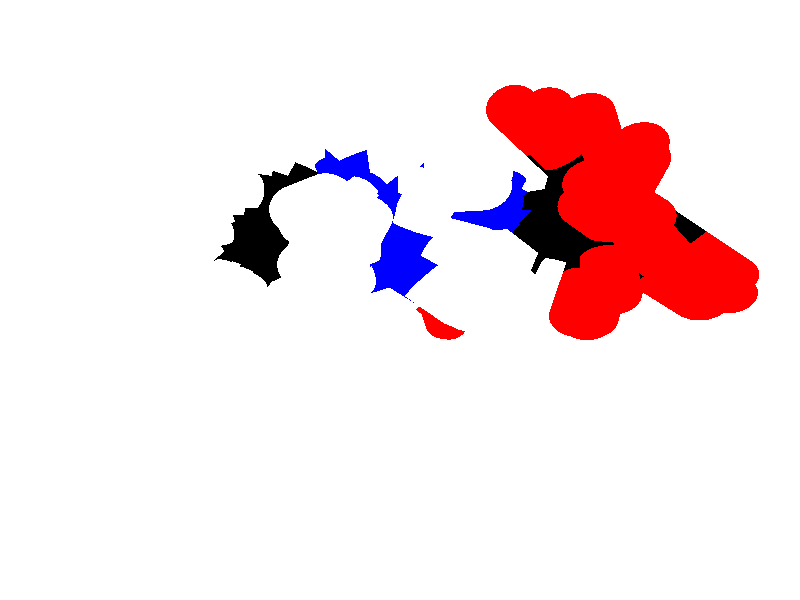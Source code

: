 // 
// Molecular graphics export from VMD 1.9.1
// http://www.ks.uiuc.edu/Research/vmd/
// Requires POV-Ray 3.5 or later
// 
// POV 3.x input script : C:/Users/Daniel/Documents/CAST Tutorial/LaTeX/Pathopt/PO_gly_ala_1.pov 
// try povray +W496 +H473 -IC:/Users/Daniel/Documents/CAST Tutorial/LaTeX/Pathopt/PO_gly_ala_1.pov -OC:/Users/Daniel/Documents/CAST Tutorial/LaTeX/Pathopt/PO_gly_ala_1.pov.tga +P +X +A +FT +C
#if (version < 3.5) 
#error "VMD POV3DisplayDevice has been compiled for POV-Ray 3.5 or above.\nPlease upgrade POV-Ray or recompile VMD."
#end 
#declare VMD_clip_on=array[3] {0, 0, 0};
#declare VMD_clip=array[3];
#declare VMD_scaledclip=array[3];
#declare VMD_line_width=0.0020;
#macro VMDC ( C1 )
  texture { pigment { rgbt C1 }}
#end
#macro VMD_point (P1, R1, C1)
  #local T = texture { finish { ambient 1.0 diffuse 0.0 phong 0.0 specular 0.0 } pigment { C1 } }
  #if(VMD_clip_on[2])
  intersection {
    sphere {P1, R1 texture {T} #if(VMD_clip_on[1]) clipped_by {VMD_clip[1]} #end no_shadow}
    VMD_clip[2]
  }
  #else
  sphere {P1, R1 texture {T} #if(VMD_clip_on[1]) clipped_by {VMD_clip[1]} #end no_shadow}
  #end
#end
#macro VMD_line (P1, P2, C1)
  #local T = texture { finish { ambient 1.0 diffuse 0.0 phong 0.0 specular 0.0 } pigment { C1 } }
  #if(VMD_clip_on[2])
  intersection {
    cylinder {P1, P2, VMD_line_width texture {T} #if(VMD_clip_on[1]) clipped_by {VMD_clip[1]} #end no_shadow}
    VMD_clip[2]
  }
  #else
  cylinder {P1, P2, VMD_line_width texture {T} #if(VMD_clip_on[1]) clipped_by {VMD_clip[1]} #end no_shadow}
  #end
#end
#macro VMD_sphere (P1, R1, C1)
  #local T = texture { pigment { C1 } }
  #if(VMD_clip_on[2])
  intersection {
    sphere {P1, R1 texture {T} #if(VMD_clip_on[1]) clipped_by {VMD_clip[1]} #end no_shadow}
    VMD_clip[2]
  }
  #else
  sphere {P1, R1 texture {T} #if(VMD_clip_on[1]) clipped_by {VMD_clip[1]} #end no_shadow}
  #end
#end
#macro VMD_cylinder (P1, P2, R1, C1, O1)
  #local T = texture { pigment { C1 } }
  #if(VMD_clip_on[2])
  intersection {
    cylinder {P1, P2, R1 #if(O1) open #end texture {T} #if(VMD_clip_on[1]) clipped_by {VMD_clip[1]} #end no_shadow}
    VMD_clip[2]
  }
  #else
  cylinder {P1, P2, R1 #if(O1) open #end texture {T} #if(VMD_clip_on[1]) clipped_by {VMD_clip[1]} #end no_shadow}
  #end
#end
#macro VMD_cone (P1, P2, R1, C1)
  #local T = texture { pigment { C1 } }
  #if(VMD_clip_on[2])
  intersection {
    cone {P1, R1, P2, VMD_line_width texture {T} #if(VMD_clip_on[1]) clipped_by {VMD_clip[1]} #end no_shadow}
    VMD_clip[2]
  }
  #else
  cone {P1, R1, P2, VMD_line_width texture {T} #if(VMD_clip_on[1]) clipped_by {VMD_clip[1]} #end no_shadow}
  #end
#end
#macro VMD_triangle (P1, P2, P3, N1, N2, N3, C1)
  #local T = texture { pigment { C1 } }
  smooth_triangle {P1, N1, P2, N2, P3, N3 texture {T} #if(VMD_clip_on[1]) clipped_by {VMD_clip[1]} #end no_shadow}
#end
#macro VMD_tricolor (P1, P2, P3, N1, N2, N3, C1, C2, C3)
  #local NX = P2-P1;
  #local NY = P3-P1;
  #local NZ = vcross(NX, NY);
  #local T = texture { pigment {
    average pigment_map {
      [1 gradient x color_map {[0 rgb 0] [1 C2*3]}]
      [1 gradient y color_map {[0 rgb 0] [1 C3*3]}]
      [1 gradient z color_map {[0 rgb 0] [1 C1*3]}]
    }
    matrix <1.01,0,1,0,1.01,1,0,0,1,-.002,-.002,-1>
    matrix <NX.x,NX.y,NX.z,NY.x,NY.y,NY.z,NZ.x,NZ.y,NZ.z,P1.x,P1.y,P1.z>
  } }
  smooth_triangle {P1, N1, P2, N2, P3, N3 texture {T} #if(VMD_clip_on[1]) clipped_by {VMD_clip[1]} #end no_shadow}
#end
camera {
  up <0, 6.0000, 0>
  right <6.2918, 0, 0>
  location <0.0000, 0.0000, -2.0000>
  look_at <0.0000, 0.0000, -0.0000>
  direction <-0.0000, -0.0000, 4.0000>
}
light_source { 
  <-0.1000, 0.1000, -1.0000> 
  color rgb<1.000, 1.000, 1.000> 
  parallel 
  point_at <0.0, 0.0, 0.0> 
}
light_source { 
  <1.0000, 2.0000, -0.5000> 
  color rgb<1.000, 1.000, 1.000> 
  parallel 
  point_at <0.0, 0.0, 0.0> 
}
background {
  color rgb<1.000, 1.000, 1.000>
}
#default { texture {
 finish { ambient 0.000 diffuse 0.650 phong 0.1 phong_size 40.000 specular 0.500 }
} }
#declare VMD_line_width=0.0020;
// MoleculeID: 0 ReprID: 0 Beginning CPK
// MoleculeID: 0 ReprID: 0 Beginning VDW
VMD_sphere(<-0.0313,0.1951,-0.4089>,0.0856,rgbt<0.000,0.000,1.000,0.000>)
VMD_sphere(<-0.2044,0.1668,-0.0253>,0.0856,rgbt<0.000,0.000,0.000,0.000>)
VMD_sphere(<0.1175,0.1807,0.2706>,0.0856,rgbt<0.000,0.000,0.000,0.000>)
VMD_sphere(<0.3134,0.5080,0.2914>,0.0856,rgbt<0.000,0.000,1.000,0.000>)
VMD_sphere(<0.2120,-0.1116,0.4374>,0.0856,rgbt<1.000,0.000,0.000,0.000>)
VMD_sphere(<0.1940,0.0121,-0.4270>,0.0856,rgbt<1.000,1.000,1.000,0.000>)
VMD_sphere(<-0.5062,0.4796,0.0402>,0.0856,rgbt<0.000,0.000,0.000,0.000>)
VMD_sphere(<-0.3401,-0.1126,-0.0001>,0.0856,rgbt<1.000,1.000,1.000,0.000>)
VMD_sphere(<-0.3893,0.7655,-0.0014>,0.0856,rgbt<1.000,1.000,1.000,0.000>)
VMD_sphere(<-0.6191,0.4661,0.3304>,0.0856,rgbt<1.000,1.000,1.000,0.000>)
VMD_sphere(<-0.7473,0.4471,-0.1539>,0.0856,rgbt<1.000,1.000,1.000,0.000>)
VMD_sphere(<-0.2083,0.1682,-0.6318>,0.0856,rgbt<1.000,1.000,1.000,0.000>)
VMD_sphere(<0.1222,0.4470,-0.4276>,0.0856,rgbt<1.000,1.000,1.000,0.000>)
VMD_sphere(<0.7191,0.5163,0.1965>,0.0856,rgbt<0.000,0.000,0.000,0.000>)
VMD_sphere(<0.7081,0.5368,-0.2402>,0.0856,rgbt<0.000,0.000,0.000,0.000>)
VMD_sphere(<0.7544,0.2272,-0.4095>,0.0856,rgbt<1.000,0.000,0.000,0.000>)
VMD_sphere(<0.4677,0.7683,-0.3720>,0.0856,rgbt<1.000,0.000,0.000,0.000>)
VMD_sphere(<0.1943,0.7360,0.1596>,0.0856,rgbt<1.000,1.000,1.000,0.000>)
VMD_sphere(<0.8575,0.7692,0.3134>,0.0856,rgbt<1.000,1.000,1.000,0.000>)
VMD_sphere(<0.8708,0.2622,0.2943>,0.0856,rgbt<1.000,1.000,1.000,0.000>)
VMD_cylinder(<-0.0312803,0.195096,-0.408908>,<0.0454662,0.321027,-0.418256>0.0856,rgbt<0.000,0.000,1.000,0.000>,1)
VMD_cylinder(<-0.0312803,0.195096,-0.408908>,<0.0813517,0.103595,-0.417967>0.0856,rgbt<0.000,0.000,1.000,0.000>,1)
VMD_cylinder(<-0.0312803,0.195096,-0.408908>,<-0.117865,0.180947,-0.217083>0.0856,rgbt<0.000,0.000,1.000,0.000>,1)
VMD_cylinder(<-0.0312803,0.195096,-0.408908>,<-0.119801,0.18165,-0.520364>0.0856,rgbt<0.000,0.000,1.000,0.000>,1)
VMD_cylinder(<-0.204449,0.166798,-0.0252576>,<-0.117865,0.180947,-0.217083>0.0856,rgbt<0.000,0.000,0.000,0.000>,1)
VMD_cylinder(<-0.204449,0.166798,-0.0252576>,<-0.0434632,0.173749,0.122649>0.0856,rgbt<0.000,0.000,0.000,0.000>,1)
VMD_cylinder(<-0.204449,0.166798,-0.0252576>,<-0.355334,0.32322,0.00748876>0.0856,rgbt<0.000,0.000,0.000,0.000>,1)
VMD_cylinder(<-0.204449,0.166798,-0.0252576>,<-0.272287,0.0271083,-0.012658>0.0856,rgbt<0.000,0.000,0.000,0.000>,1)
VMD_cylinder(<0.117523,0.180699,0.270556>,<-0.0434632,0.173749,0.122649>0.0856,rgbt<0.000,0.000,0.000,0.000>,1)
VMD_cylinder(<0.117523,0.180699,0.270556>,<0.164765,0.0345455,0.354002>0.0856,rgbt<0.000,0.000,0.000,0.000>,1)
VMD_cylinder(<0.117523,0.180699,0.270556>,<0.21544,0.344353,0.280983>0.0856,rgbt<0.000,0.000,0.000,0.000>,1)
VMD_cylinder(<0.313357,0.508007,0.29141>,<0.253849,0.622004,0.225522>0.0856,rgbt<0.000,0.000,1.000,0.000>,1)
VMD_cylinder(<0.313357,0.508007,0.29141>,<0.21544,0.344353,0.280983>0.0856,rgbt<0.000,0.000,1.000,0.000>,1)
VMD_cylinder(<0.313357,0.508007,0.29141>,<0.516225,0.512143,0.243974>0.0856,rgbt<0.000,0.000,1.000,0.000>,1)
VMD_cylinder(<0.212008,-0.111608,0.437447>,<0.164765,0.0345455,0.354002>0.0856,rgbt<1.000,0.000,0.000,0.000>,1)
VMD_cylinder(<0.193984,0.0120951,-0.427027>,<0.0813517,0.103595,-0.417967>0.0856,rgbt<1.000,1.000,1.000,0.000>,1)
VMD_cylinder(<-0.506219,0.479643,0.0402351>,<-0.44778,0.622555,0.0194177>0.0856,rgbt<0.000,0.000,0.000,0.000>,1)
VMD_cylinder(<-0.506219,0.479643,0.0402351>,<-0.626755,0.463394,-0.0568561>0.0856,rgbt<0.000,0.000,0.000,0.000>,1)
VMD_cylinder(<-0.506219,0.479643,0.0402351>,<-0.562636,0.472877,0.185307>0.0856,rgbt<0.000,0.000,0.000,0.000>,1)
VMD_cylinder(<-0.506219,0.479643,0.0402351>,<-0.355334,0.32322,0.00748876>0.0856,rgbt<0.000,0.000,0.000,0.000>,1)
VMD_cylinder(<-0.340125,-0.112582,-5.84126e-005>,<-0.272287,0.0271083,-0.012658>0.0856,rgbt<1.000,1.000,1.000,0.000>,1)
VMD_cylinder(<-0.389342,0.765467,-0.0013997>,<-0.44778,0.622555,0.0194177>0.0856,rgbt<1.000,1.000,1.000,0.000>,1)
VMD_cylinder(<-0.619054,0.466112,0.330379>,<-0.562636,0.472877,0.185307>0.0856,rgbt<1.000,1.000,1.000,0.000>,1)
VMD_cylinder(<-0.747292,0.447146,-0.153947>,<-0.626755,0.463394,-0.0568561>0.0856,rgbt<1.000,1.000,1.000,0.000>,1)
VMD_cylinder(<-0.208321,0.168204,-0.63182>,<-0.119801,0.18165,-0.520364>0.0856,rgbt<1.000,1.000,1.000,0.000>,1)
VMD_cylinder(<0.122213,0.446958,-0.427604>,<0.0454662,0.321027,-0.418256>0.0856,rgbt<1.000,1.000,1.000,0.000>,1)
VMD_cylinder(<0.719093,0.516279,0.196537>,<0.713577,0.52652,-0.0218351>0.0856,rgbt<0.000,0.000,0.000,0.000>,1)
VMD_cylinder(<0.719093,0.516279,0.196537>,<0.516225,0.512143,0.243974>0.0856,rgbt<0.000,0.000,0.000,0.000>,1)
VMD_cylinder(<0.719093,0.516279,0.196537>,<0.788304,0.642715,0.25499>0.0856,rgbt<0.000,0.000,0.000,0.000>,1)
VMD_cylinder(<0.719093,0.516279,0.196537>,<0.794935,0.389241,0.245403>0.0856,rgbt<0.000,0.000,0.000,0.000>,1)
VMD_cylinder(<0.708061,0.536761,-0.240208>,<0.587874,0.652553,-0.306128>0.0856,rgbt<0.000,0.000,0.000,0.000>,1)
VMD_cylinder(<0.708061,0.536761,-0.240208>,<0.731229,0.382004,-0.32484>0.0856,rgbt<0.000,0.000,0.000,0.000>,1)
VMD_cylinder(<0.708061,0.536761,-0.240208>,<0.713577,0.52652,-0.0218351>0.0856,rgbt<0.000,0.000,0.000,0.000>,1)
VMD_cylinder(<0.754397,0.227248,-0.409473>,<0.731229,0.382004,-0.32484>0.0856,rgbt<1.000,0.000,0.000,0.000>,1)
VMD_cylinder(<0.467686,0.768346,-0.372047>,<0.587874,0.652553,-0.306128>0.0856,rgbt<1.000,0.000,0.000,0.000>,1)
VMD_cylinder(<0.19434,0.736,0.159633>,<0.253849,0.622004,0.225522>0.0856,rgbt<1.000,1.000,1.000,0.000>,1)
VMD_cylinder(<0.857515,0.769152,0.313442>,<0.788304,0.642715,0.25499>0.0856,rgbt<1.000,1.000,1.000,0.000>,1)
VMD_cylinder(<0.870777,0.262203,0.294268>,<0.794935,0.389241,0.245403>0.0856,rgbt<1.000,1.000,1.000,0.000>,1)
// MoleculeID: 0 ReprID: 0 Beginning CPK
// MoleculeID: 0 ReprID: 0 Beginning VDW
VMD_sphere(<-0.0359,0.1742,-0.4329>,0.0856,rgbt<0.000,0.000,1.000,0.000>)
VMD_sphere(<-0.1830,0.1744,-0.0359>,0.0856,rgbt<0.000,0.000,0.000,0.000>)
VMD_sphere(<0.1309,0.1550,0.2782>,0.0856,rgbt<0.000,0.000,0.000,0.000>)
VMD_sphere(<0.3110,0.4856,0.3388>,0.0856,rgbt<0.000,0.000,1.000,0.000>)
VMD_sphere(<0.2304,-0.1524,0.4104>,0.0856,rgbt<1.000,0.000,0.000,0.000>)
VMD_sphere(<0.1816,-0.0190,-0.4614>,0.0856,rgbt<1.000,1.000,1.000,0.000>)
VMD_sphere(<-0.4675,0.5073,0.0465>,0.0856,rgbt<0.000,0.000,0.000,0.000>)
VMD_sphere(<-0.3322,-0.0960,-0.0321>,0.0856,rgbt<1.000,1.000,1.000,0.000>)
VMD_sphere(<-0.3342,0.7881,0.0245>,0.0856,rgbt<1.000,1.000,1.000,0.000>)
VMD_sphere(<-0.5901,0.4797,0.3294>,0.0856,rgbt<1.000,1.000,1.000,0.000>)
VMD_sphere(<-0.7002,0.4991,-0.1596>,0.0856,rgbt<1.000,1.000,1.000,0.000>)
VMD_sphere(<-0.2462,0.1207,-0.6153>,0.0856,rgbt<1.000,1.000,1.000,0.000>)
VMD_sphere(<0.1079,0.4304,-0.4971>,0.0856,rgbt<1.000,1.000,1.000,0.000>)
VMD_sphere(<0.6983,0.5349,0.1956>,0.0856,rgbt<0.000,0.000,0.000,0.000>)
VMD_sphere(<0.6749,0.5029,-0.2327>,0.0856,rgbt<0.000,0.000,0.000,0.000>)
VMD_sphere(<0.7728,0.1986,-0.3877>,0.0856,rgbt<1.000,0.000,0.000,0.000>)
VMD_sphere(<0.4314,0.7241,-0.3763>,0.0856,rgbt<1.000,0.000,0.000,0.000>)
VMD_sphere(<0.1597,0.7003,0.2194>,0.0856,rgbt<1.000,1.000,1.000,0.000>)
VMD_sphere(<0.9057,0.3855,0.3866>,0.0856,rgbt<1.000,1.000,1.000,0.000>)
VMD_sphere(<0.7697,0.8345,0.2378>,0.0856,rgbt<1.000,1.000,1.000,0.000>)
VMD_cylinder(<-0.0359392,0.17418,-0.432877>,<0.0359816,0.302293,-0.464979>0.0856,rgbt<0.000,0.000,1.000,0.000>,1)
VMD_cylinder(<-0.0359392,0.17418,-0.432877>,<0.0728434,0.0775956,-0.447143>0.0856,rgbt<0.000,0.000,1.000,0.000>,1)
VMD_cylinder(<-0.0359392,0.17418,-0.432877>,<-0.109452,0.174282,-0.234368>0.0856,rgbt<0.000,0.000,1.000,0.000>,1)
VMD_cylinder(<-0.0359392,0.17418,-0.432877>,<-0.141093,0.147444,-0.524104>0.0856,rgbt<0.000,0.000,1.000,0.000>,1)
VMD_cylinder(<-0.182965,0.174385,-0.0358602>,<-0.109452,0.174282,-0.234368>0.0856,rgbt<0.000,0.000,0.000,0.000>,1)
VMD_cylinder(<-0.182965,0.174385,-0.0358602>,<-0.0260442,0.164695,0.121168>0.0856,rgbt<0.000,0.000,0.000,0.000>,1)
VMD_cylinder(<-0.182965,0.174385,-0.0358602>,<-0.325218,0.340856,0.00531897>0.0856,rgbt<0.000,0.000,0.000,0.000>,1)
VMD_cylinder(<-0.182965,0.174385,-0.0358602>,<-0.257585,0.0391898,-0.0340023>0.0856,rgbt<0.000,0.000,0.000,0.000>,1)
VMD_cylinder(<0.130877,0.155005,0.278196>,<-0.0260442,0.164695,0.121168>0.0856,rgbt<0.000,0.000,0.000,0.000>,1)
VMD_cylinder(<0.130877,0.155005,0.278196>,<0.18063,0.00130774,0.344315>0.0856,rgbt<0.000,0.000,0.000,0.000>,1)
VMD_cylinder(<0.130877,0.155005,0.278196>,<0.220923,0.32029,0.308488>0.0856,rgbt<0.000,0.000,0.000,0.000>,1)
VMD_cylinder(<0.31097,0.485576,0.338779>,<0.235314,0.592949,0.279079>0.0856,rgbt<0.000,0.000,1.000,0.000>,1)
VMD_cylinder(<0.31097,0.485576,0.338779>,<0.220923,0.32029,0.308488>0.0856,rgbt<0.000,0.000,1.000,0.000>,1)
VMD_cylinder(<0.31097,0.485576,0.338779>,<0.504622,0.510262,0.267177>0.0856,rgbt<0.000,0.000,1.000,0.000>,1)
VMD_cylinder(<0.230384,-0.152389,0.410434>,<0.18063,0.00130774,0.344315>0.0856,rgbt<1.000,0.000,0.000,0.000>,1)
VMD_cylinder(<0.181626,-0.0189887,-0.461409>,<0.0728434,0.0775956,-0.447143>0.0856,rgbt<1.000,1.000,1.000,0.000>,1)
VMD_cylinder(<-0.467471,0.507327,0.0464982>,<-0.400821,0.647712,0.035515>0.0856,rgbt<0.000,0.000,0.000,0.000>,1)
VMD_cylinder(<-0.467471,0.507327,0.0464982>,<-0.58383,0.503196,-0.0565751>0.0856,rgbt<0.000,0.000,0.000,0.000>,1)
VMD_cylinder(<-0.467471,0.507327,0.0464982>,<-0.52881,0.493527,0.187957>0.0856,rgbt<0.000,0.000,0.000,0.000>,1)
VMD_cylinder(<-0.467471,0.507327,0.0464982>,<-0.325218,0.340856,0.00531897>0.0856,rgbt<0.000,0.000,0.000,0.000>,1)
VMD_cylinder(<-0.332206,-0.0960052,-0.0321445>,<-0.257585,0.0391898,-0.0340023>0.0856,rgbt<1.000,1.000,1.000,0.000>,1)
VMD_cylinder(<-0.334172,0.788096,0.0245318>,<-0.400821,0.647712,0.035515>0.0856,rgbt<1.000,1.000,1.000,0.000>,1)
VMD_cylinder(<-0.59015,0.479727,0.329416>,<-0.52881,0.493527,0.187957>0.0856,rgbt<1.000,1.000,1.000,0.000>,1)
VMD_cylinder(<-0.70019,0.499064,-0.159648>,<-0.58383,0.503196,-0.0565751>0.0856,rgbt<1.000,1.000,1.000,0.000>,1)
VMD_cylinder(<-0.246247,0.120708,-0.615331>,<-0.141093,0.147444,-0.524104>0.0856,rgbt<1.000,1.000,1.000,0.000>,1)
VMD_cylinder(<0.107902,0.430405,-0.497082>,<0.0359816,0.302293,-0.464979>0.0856,rgbt<1.000,1.000,1.000,0.000>,1)
VMD_cylinder(<0.698275,0.534948,0.195575>,<0.686611,0.518919,-0.0185666>0.0856,rgbt<0.000,0.000,0.000,0.000>,1)
VMD_cylinder(<0.698275,0.534948,0.195575>,<0.504622,0.510262,0.267177>0.0856,rgbt<0.000,0.000,0.000,0.000>,1)
VMD_cylinder(<0.698275,0.534948,0.195575>,<0.801986,0.460229,0.291105>0.0856,rgbt<0.000,0.000,0.000,0.000>,1)
VMD_cylinder(<0.698275,0.534948,0.195575>,<0.733964,0.684747,0.216697>0.0856,rgbt<0.000,0.000,0.000,0.000>,1)
VMD_cylinder(<0.674948,0.50289,-0.232708>,<0.553191,0.613502,-0.304509>0.0856,rgbt<0.000,0.000,0.000,0.000>,1)
VMD_cylinder(<0.674948,0.50289,-0.232708>,<0.723868,0.350747,-0.310222>0.0856,rgbt<0.000,0.000,0.000,0.000>,1)
VMD_cylinder(<0.674948,0.50289,-0.232708>,<0.686611,0.518919,-0.0185666>0.0856,rgbt<0.000,0.000,0.000,0.000>,1)
VMD_cylinder(<0.772788,0.198603,-0.387736>,<0.723868,0.350747,-0.310222>0.0856,rgbt<1.000,0.000,0.000,0.000>,1)
VMD_cylinder(<0.431435,0.724115,-0.37631>,<0.553191,0.613502,-0.304509>0.0856,rgbt<1.000,0.000,0.000,0.000>,1)
VMD_cylinder(<0.159658,0.700322,0.219379>,<0.235314,0.592949,0.279079>0.0856,rgbt<1.000,1.000,1.000,0.000>,1)
VMD_cylinder(<0.905697,0.385511,0.386636>,<0.801986,0.460229,0.291105>0.0856,rgbt<1.000,1.000,1.000,0.000>,1)
VMD_cylinder(<0.769654,0.834545,0.23782>,<0.733964,0.684747,0.216697>0.0856,rgbt<1.000,1.000,1.000,0.000>,1)
// MoleculeID: 0 ReprID: 0 Beginning CPK
// MoleculeID: 0 ReprID: 0 Beginning VDW
VMD_sphere(<-0.0178,0.1469,-0.4259>,0.0856,rgbt<0.000,0.000,1.000,0.000>)
VMD_sphere(<-0.1727,0.1746,-0.0317>,0.0856,rgbt<0.000,0.000,0.000,0.000>)
VMD_sphere(<0.1233,0.1533,0.3029>,0.0856,rgbt<0.000,0.000,0.000,0.000>)
VMD_sphere(<0.3103,0.4793,0.3480>,0.0856,rgbt<0.000,0.000,1.000,0.000>)
VMD_sphere(<0.2091,-0.1514,0.4505>,0.0856,rgbt<1.000,0.000,0.000,0.000>)
VMD_sphere(<0.2110,-0.0355,-0.4454>,0.0856,rgbt<1.000,1.000,1.000,0.000>)
VMD_sphere(<-0.4449,0.5265,0.0314>,0.0856,rgbt<0.000,0.000,0.000,0.000>)
VMD_sphere(<-0.3383,-0.0863,-0.0168>,0.0856,rgbt<1.000,1.000,1.000,0.000>)
VMD_sphere(<-0.2989,0.7987,-0.0056>,0.0856,rgbt<1.000,1.000,1.000,0.000>)
VMD_sphere(<-0.5774,0.5168,0.3093>,0.0856,rgbt<1.000,1.000,1.000,0.000>)
VMD_sphere(<-0.6675,0.5140,-0.1852>,0.0856,rgbt<1.000,1.000,1.000,0.000>)
VMD_sphere(<-0.2311,0.0566,-0.5872>,0.0856,rgbt<1.000,1.000,1.000,0.000>)
VMD_sphere(<0.0993,0.4054,-0.5216>,0.0856,rgbt<1.000,1.000,1.000,0.000>)
VMD_sphere(<0.6886,0.5059,0.1875>,0.0856,rgbt<0.000,0.000,0.000,0.000>)
VMD_sphere(<0.6200,0.5660,-0.2296>,0.0856,rgbt<0.000,0.000,0.000,0.000>)
VMD_sphere(<0.7444,0.3175,-0.4519>,0.0856,rgbt<1.000,0.000,0.000,0.000>)
VMD_sphere(<0.3706,0.8046,-0.3225>,0.0856,rgbt<1.000,0.000,0.000,0.000>)
VMD_sphere(<0.1662,0.6982,0.2245>,0.0856,rgbt<1.000,1.000,1.000,0.000>)
VMD_sphere(<0.8185,0.7629,0.3095>,0.0856,rgbt<1.000,1.000,1.000,0.000>)
VMD_sphere(<0.8722,0.2740,0.2961>,0.0856,rgbt<1.000,1.000,1.000,0.000>)
VMD_cylinder(<-0.0177928,0.146911,-0.425927>,<0.0407592,0.276169,-0.473765>0.0856,rgbt<0.000,0.000,1.000,0.000>,1)
VMD_cylinder(<-0.0177928,0.146911,-0.425927>,<0.0966011,0.055694,-0.435649>0.0856,rgbt<0.000,0.000,1.000,0.000>,1)
VMD_cylinder(<-0.0177928,0.146911,-0.425927>,<-0.0952533,0.160736,-0.228832>0.0856,rgbt<0.000,0.000,1.000,0.000>,1)
VMD_cylinder(<-0.0177928,0.146911,-0.425927>,<-0.124434,0.101756,-0.506541>0.0856,rgbt<0.000,0.000,1.000,0.000>,1)
VMD_cylinder(<-0.172714,0.174561,-0.0317379>,<-0.0952533,0.160736,-0.228832>0.0856,rgbt<0.000,0.000,0.000,0.000>,1)
VMD_cylinder(<-0.172714,0.174561,-0.0317379>,<-0.0246944,0.163955,0.135573>0.0856,rgbt<0.000,0.000,0.000,0.000>,1)
VMD_cylinder(<-0.172714,0.174561,-0.0317379>,<-0.308831,0.35053,-0.000174463>0.0856,rgbt<0.000,0.000,0.000,0.000>,1)
VMD_cylinder(<-0.172714,0.174561,-0.0317379>,<-0.255491,0.0441261,-0.0242515>0.0856,rgbt<0.000,0.000,0.000,0.000>,1)
VMD_cylinder(<0.123325,0.153349,0.302883>,<-0.0246944,0.163955,0.135573>0.0856,rgbt<0.000,0.000,0.000,0.000>,1)
VMD_cylinder(<0.123325,0.153349,0.302883>,<0.16622,0.000990659,0.376672>0.0856,rgbt<0.000,0.000,0.000,0.000>,1)
VMD_cylinder(<0.123325,0.153349,0.302883>,<0.216788,0.316314,0.325434>0.0856,rgbt<0.000,0.000,0.000,0.000>,1)
VMD_cylinder(<0.310251,0.479278,0.347985>,<0.238239,0.58873,0.286223>0.0856,rgbt<0.000,0.000,1.000,0.000>,1)
VMD_cylinder(<0.310251,0.479278,0.347985>,<0.216788,0.316314,0.325434>0.0856,rgbt<0.000,0.000,1.000,0.000>,1)
VMD_cylinder(<0.310251,0.479278,0.347985>,<0.499428,0.492612,0.267725>0.0856,rgbt<0.000,0.000,1.000,0.000>,1)
VMD_cylinder(<0.209115,-0.151368,0.450461>,<0.16622,0.000990659,0.376672>0.0856,rgbt<1.000,0.000,0.000,0.000>,1)
VMD_cylinder(<0.210995,-0.0355234,-0.44537>,<0.0966011,0.055694,-0.435649>0.0856,rgbt<1.000,1.000,1.000,0.000>,1)
VMD_cylinder(<-0.444949,0.526499,0.031389>,<-0.371938,0.662595,0.0129194>0.0856,rgbt<0.000,0.000,0.000,0.000>,1)
VMD_cylinder(<-0.444949,0.526499,0.031389>,<-0.556207,0.52027,-0.0769132>0.0856,rgbt<0.000,0.000,0.000,0.000>,1)
VMD_cylinder(<-0.444949,0.526499,0.031389>,<-0.511174,0.521629,0.170345>0.0856,rgbt<0.000,0.000,0.000,0.000>,1)
VMD_cylinder(<-0.444949,0.526499,0.031389>,<-0.308831,0.35053,-0.000174463>0.0856,rgbt<0.000,0.000,0.000,0.000>,1)
VMD_cylinder(<-0.338267,-0.0863092,-0.0167649>,<-0.255491,0.0441261,-0.0242515>0.0856,rgbt<1.000,1.000,1.000,0.000>,1)
VMD_cylinder(<-0.298927,0.79869,-0.00555018>,<-0.371938,0.662595,0.0129194>0.0856,rgbt<1.000,1.000,1.000,0.000>,1)
VMD_cylinder(<-0.577399,0.516759,0.309302>,<-0.511174,0.521629,0.170345>0.0856,rgbt<1.000,1.000,1.000,0.000>,1)
VMD_cylinder(<-0.667464,0.514041,-0.185215>,<-0.556207,0.52027,-0.0769132>0.0856,rgbt<1.000,1.000,1.000,0.000>,1)
VMD_cylinder(<-0.231076,0.0566011,-0.587155>,<-0.124434,0.101756,-0.506541>0.0856,rgbt<1.000,1.000,1.000,0.000>,1)
VMD_cylinder(<0.0993112,0.405426,-0.521604>,<0.0407592,0.276169,-0.473765>0.0856,rgbt<1.000,1.000,1.000,0.000>,1)
VMD_cylinder(<0.688604,0.505946,0.187465>,<0.654295,0.535956,-0.021088>0.0856,rgbt<0.000,0.000,0.000,0.000>,1)
VMD_cylinder(<0.688604,0.505946,0.187465>,<0.499428,0.492612,0.267725>0.0856,rgbt<0.000,0.000,0.000,0.000>,1)
VMD_cylinder(<0.688604,0.505946,0.187465>,<0.753563,0.634421,0.248462>0.0856,rgbt<0.000,0.000,0.000,0.000>,1)
VMD_cylinder(<0.688604,0.505946,0.187465>,<0.780381,0.389998,0.241765>0.0856,rgbt<0.000,0.000,0.000,0.000>,1)
VMD_cylinder(<0.619985,0.565966,-0.229641>,<0.495294,0.685278,-0.27605>0.0856,rgbt<0.000,0.000,0.000,0.000>,1)
VMD_cylinder(<0.619985,0.565966,-0.229641>,<0.682177,0.441722,-0.340763>0.0856,rgbt<0.000,0.000,0.000,0.000>,1)
VMD_cylinder(<0.619985,0.565966,-0.229641>,<0.654295,0.535956,-0.021088>0.0856,rgbt<0.000,0.000,0.000,0.000>,1)
VMD_cylinder(<0.744369,0.317477,-0.451885>,<0.682177,0.441722,-0.340763>0.0856,rgbt<1.000,0.000,0.000,0.000>,1)
VMD_cylinder(<0.370603,0.80459,-0.322459>,<0.495294,0.685278,-0.27605>0.0856,rgbt<1.000,0.000,0.000,0.000>,1)
VMD_cylinder(<0.166226,0.698182,0.224461>,<0.238239,0.58873,0.286223>0.0856,rgbt<1.000,1.000,1.000,0.000>,1)
VMD_cylinder(<0.818521,0.762896,0.309459>,<0.753563,0.634421,0.248462>0.0856,rgbt<1.000,1.000,1.000,0.000>,1)
VMD_cylinder(<0.872157,0.27405,0.296064>,<0.780381,0.389998,0.241765>0.0856,rgbt<1.000,1.000,1.000,0.000>,1)
// MoleculeID: 0 ReprID: 0 Beginning CPK
// MoleculeID: 0 ReprID: 0 Beginning VDW
VMD_sphere(<-0.0408,0.2734,-0.4207>,0.0856,rgbt<0.000,0.000,1.000,0.000>)
VMD_sphere(<-0.1922,0.2006,-0.0295>,0.0856,rgbt<0.000,0.000,0.000,0.000>)
VMD_sphere(<0.1026,0.2449,0.2967>,0.0856,rgbt<0.000,0.000,0.000,0.000>)
VMD_sphere(<0.3341,0.5430,0.2742>,0.0856,rgbt<0.000,0.000,1.000,0.000>)
VMD_sphere(<0.1518,-0.0145,0.5263>,0.0856,rgbt<1.000,0.000,0.000,0.000>)
VMD_sphere(<0.2192,0.1435,-0.4492>,0.0856,rgbt<1.000,1.000,1.000,0.000>)
VMD_sphere(<-0.5568,0.4263,0.0397>,0.0856,rgbt<0.000,0.000,0.000,0.000>)
VMD_sphere(<-0.2751,-0.1009,0.0030>,0.0856,rgbt<1.000,1.000,1.000,0.000>)
VMD_sphere(<-0.5113,0.7330,0.0089>,0.0856,rgbt<1.000,1.000,1.000,0.000>)
VMD_sphere(<-0.6710,0.3823,0.3306>,0.0856,rgbt<1.000,1.000,1.000,0.000>)
VMD_sphere(<-0.7818,0.3433,-0.1589>,0.0856,rgbt<1.000,1.000,1.000,0.000>)
VMD_sphere(<-0.2232,0.1635,-0.6075>,0.0856,rgbt<1.000,1.000,1.000,0.000>)
VMD_sphere(<0.0195,0.5531,-0.4952>,0.0856,rgbt<1.000,1.000,1.000,0.000>)
VMD_sphere(<0.7376,0.4751,0.1995>,0.0856,rgbt<0.000,0.000,0.000,0.000>)
VMD_sphere(<0.7420,0.4560,-0.2325>,0.0856,rgbt<0.000,0.000,0.000,0.000>)
VMD_sphere(<0.5858,0.7303,-0.4021>,0.0856,rgbt<1.000,0.000,0.000,0.000>)
VMD_sphere(<0.8306,0.1578,-0.4020>,0.0856,rgbt<1.000,0.000,0.000,0.000>)
VMD_sphere(<0.2395,0.8052,0.2013>,0.0856,rgbt<1.000,1.000,1.000,0.000>)
VMD_sphere(<0.9286,0.7102,0.2532>,0.0856,rgbt<1.000,1.000,1.000,0.000>)
VMD_sphere(<0.8459,0.2016,0.3004>,0.0856,rgbt<1.000,1.000,1.000,0.000>)
VMD_cylinder(<-0.0408427,0.273434,-0.42067>,<-0.0106586,0.41329,-0.457953>0.0856,rgbt<0.000,0.000,1.000,0.000>,1)
VMD_cylinder(<-0.0408427,0.273434,-0.42067>,<0.0891665,0.208491,-0.434958>0.0856,rgbt<0.000,0.000,1.000,0.000>,1)
VMD_cylinder(<-0.0408427,0.273434,-0.42067>,<-0.116532,0.236995,-0.225069>0.0856,rgbt<0.000,0.000,1.000,0.000>,1)
VMD_cylinder(<-0.0408427,0.273434,-0.42067>,<-0.13204,0.218452,-0.514093>0.0856,rgbt<0.000,0.000,1.000,0.000>,1)
VMD_cylinder(<-0.192221,0.200555,-0.0294688>,<-0.116532,0.236995,-0.225069>0.0856,rgbt<0.000,0.000,0.000,0.000>,1)
VMD_cylinder(<-0.192221,0.200555,-0.0294688>,<-0.0448005,0.222749,0.133627>0.0856,rgbt<0.000,0.000,0.000,0.000>,1)
VMD_cylinder(<-0.192221,0.200555,-0.0294688>,<-0.374507,0.313409,0.00512424>0.0856,rgbt<0.000,0.000,0.000,0.000>,1)
VMD_cylinder(<-0.192221,0.200555,-0.0294688>,<-0.233657,0.0498278,-0.0132256>0.0856,rgbt<0.000,0.000,0.000,0.000>,1)
VMD_cylinder(<0.10262,0.244943,0.296722>,<-0.0448005,0.222749,0.133627>0.0856,rgbt<0.000,0.000,0.000,0.000>,1)
VMD_cylinder(<0.10262,0.244943,0.296722>,<0.127214,0.115236,0.411508>0.0856,rgbt<0.000,0.000,0.000,0.000>,1)
VMD_cylinder(<0.10262,0.244943,0.296722>,<0.218367,0.393993,0.285485>0.0856,rgbt<0.000,0.000,0.000,0.000>,1)
VMD_cylinder(<0.334114,0.543042,0.274248>,<0.286799,0.674133,0.237753>0.0856,rgbt<0.000,0.000,1.000,0.000>,1)
VMD_cylinder(<0.334114,0.543042,0.274248>,<0.218367,0.393993,0.285485>0.0856,rgbt<0.000,0.000,1.000,0.000>,1)
VMD_cylinder(<0.334114,0.543042,0.274248>,<0.535853,0.509095,0.23688>0.0856,rgbt<0.000,0.000,1.000,0.000>,1)
VMD_cylinder(<0.151808,-0.0144719,0.526293>,<0.127214,0.115236,0.411508>0.0856,rgbt<1.000,0.000,0.000,0.000>,1)
VMD_cylinder(<0.219176,0.143547,-0.449245>,<0.0891665,0.208491,-0.434958>0.0856,rgbt<1.000,1.000,1.000,0.000>,1)
VMD_cylinder(<-0.556794,0.426262,0.0397173>,<-0.534028,0.579638,0.0243009>0.0856,rgbt<0.000,0.000,0.000,0.000>,1)
VMD_cylinder(<-0.556794,0.426262,0.0397173>,<-0.669298,0.384787,-0.0595895>0.0856,rgbt<0.000,0.000,0.000,0.000>,1)
VMD_cylinder(<-0.556794,0.426262,0.0397173>,<-0.613909,0.404298,0.185156>0.0856,rgbt<0.000,0.000,0.000,0.000>,1)
VMD_cylinder(<-0.556794,0.426262,0.0397173>,<-0.374507,0.313409,0.00512424>0.0856,rgbt<0.000,0.000,0.000,0.000>,1)
VMD_cylinder(<-0.275094,-0.1009,0.00301766>,<-0.233657,0.0498278,-0.0132256>0.0856,rgbt<1.000,1.000,1.000,0.000>,1)
VMD_cylinder(<-0.511262,0.733015,0.00888455>,<-0.534028,0.579638,0.0243009>0.0856,rgbt<1.000,1.000,1.000,0.000>,1)
VMD_cylinder(<-0.671023,0.382334,0.330595>,<-0.613909,0.404298,0.185156>0.0856,rgbt<1.000,1.000,1.000,0.000>,1)
VMD_cylinder(<-0.781803,0.343312,-0.158896>,<-0.669298,0.384787,-0.0595895>0.0856,rgbt<1.000,1.000,1.000,0.000>,1)
VMD_cylinder(<-0.223238,0.163469,-0.607515>,<-0.13204,0.218452,-0.514093>0.0856,rgbt<1.000,1.000,1.000,0.000>,1)
VMD_cylinder(<0.0195255,0.553145,-0.495236>,<-0.0106586,0.41329,-0.457953>0.0856,rgbt<1.000,1.000,1.000,0.000>,1)
VMD_cylinder(<0.737592,0.475149,0.199513>,<0.739786,0.465594,-0.016505>0.0856,rgbt<0.000,0.000,0.000,0.000>,1)
VMD_cylinder(<0.737592,0.475149,0.199513>,<0.535853,0.509095,0.23688>0.0856,rgbt<0.000,0.000,0.000,0.000>,1)
VMD_cylinder(<0.737592,0.475149,0.199513>,<0.833075,0.592674,0.226333>0.0856,rgbt<0.000,0.000,0.000,0.000>,1)
VMD_cylinder(<0.737592,0.475149,0.199513>,<0.791721,0.338382,0.249947>0.0856,rgbt<0.000,0.000,0.000,0.000>,1)
VMD_cylinder(<0.74198,0.456039,-0.232523>,<0.786314,0.306936,-0.317246>0.0856,rgbt<0.000,0.000,0.000,0.000>,1)
VMD_cylinder(<0.74198,0.456039,-0.232523>,<0.663885,0.593158,-0.317312>0.0856,rgbt<0.000,0.000,0.000,0.000>,1)
VMD_cylinder(<0.74198,0.456039,-0.232523>,<0.739786,0.465594,-0.016505>0.0856,rgbt<0.000,0.000,0.000,0.000>,1)
VMD_cylinder(<0.585791,0.730277,-0.4021>,<0.663885,0.593158,-0.317312>0.0856,rgbt<1.000,0.000,0.000,0.000>,1)
VMD_cylinder(<0.830649,0.157832,-0.401969>,<0.786314,0.306936,-0.317246>0.0856,rgbt<1.000,0.000,0.000,0.000>,1)
VMD_cylinder(<0.239485,0.805224,0.201258>,<0.286799,0.674133,0.237753>0.0856,rgbt<1.000,1.000,1.000,0.000>,1)
VMD_cylinder(<0.928559,0.710199,0.253153>,<0.833075,0.592674,0.226333>0.0856,rgbt<1.000,1.000,1.000,0.000>,1)
VMD_cylinder(<0.845851,0.201616,0.300382>,<0.791721,0.338382,0.249947>0.0856,rgbt<1.000,1.000,1.000,0.000>,1)
// MoleculeID: 0 ReprID: 0 Beginning CPK
// MoleculeID: 0 ReprID: 0 Beginning VDW
VMD_sphere(<-0.0435,0.2956,-0.4242>,0.0856,rgbt<0.000,0.000,1.000,0.000>)
VMD_sphere(<-0.1858,0.2135,-0.0320>,0.0856,rgbt<0.000,0.000,0.000,0.000>)
VMD_sphere(<0.0977,0.2707,0.3061>,0.0856,rgbt<0.000,0.000,0.000,0.000>)
VMD_sphere(<0.3494,0.5500,0.2757>,0.0856,rgbt<0.000,0.000,1.000,0.000>)
VMD_sphere(<0.1195,0.0286,0.5577>,0.0856,rgbt<1.000,0.000,0.000,0.000>)
VMD_sphere(<0.2312,0.1995,-0.4509>,0.0856,rgbt<1.000,1.000,1.000,0.000>)
VMD_sphere(<-0.5678,0.4072,0.0347>,0.0856,rgbt<0.000,0.000,0.000,0.000>)
VMD_sphere(<-0.2482,-0.0930,0.0092>,0.0856,rgbt<1.000,1.000,1.000,0.000>)
VMD_sphere(<-0.5495,0.7164,-0.0003>,0.0856,rgbt<1.000,1.000,1.000,0.000>)
VMD_sphere(<-0.6782,0.3590,0.3273>,0.0856,rgbt<1.000,1.000,1.000,0.000>)
VMD_sphere(<-0.7855,0.3020,-0.1616>,0.0856,rgbt<1.000,1.000,1.000,0.000>)
VMD_sphere(<-0.2099,0.1547,-0.6043>,0.0856,rgbt<1.000,1.000,1.000,0.000>)
VMD_sphere(<-0.0237,0.5773,-0.5098>,0.0856,rgbt<1.000,1.000,1.000,0.000>)
VMD_sphere(<0.7466,0.4546,0.1958>,0.0856,rgbt<0.000,0.000,0.000,0.000>)
VMD_sphere(<0.7470,0.4460,-0.2359>,0.0856,rgbt<0.000,0.000,0.000,0.000>)
VMD_sphere(<0.5886,0.7248,-0.3954>,0.0856,rgbt<1.000,0.000,0.000,0.000>)
VMD_sphere(<0.8336,0.1538,-0.4159>,0.0856,rgbt<1.000,0.000,0.000,0.000>)
VMD_sphere(<0.2712,0.8213,0.2167>,0.0856,rgbt<1.000,1.000,1.000,0.000>)
VMD_sphere(<0.9565,0.6727,0.2484>,0.0856,rgbt<1.000,1.000,1.000,0.000>)
VMD_sphere(<0.8359,0.1735,0.2949>,0.0856,rgbt<1.000,1.000,1.000,0.000>)
VMD_cylinder(<-0.0434992,0.29563,-0.424185>,<-0.0336138,0.436455,-0.466996>0.0856,rgbt<0.000,0.000,1.000,0.000>,1)
VMD_cylinder(<-0.0434992,0.29563,-0.424185>,<0.0938429,0.247567,-0.437538>0.0856,rgbt<0.000,0.000,1.000,0.000>,1)
VMD_cylinder(<-0.0434992,0.29563,-0.424185>,<-0.114659,0.254542,-0.228113>0.0856,rgbt<0.000,0.000,1.000,0.000>,1)
VMD_cylinder(<-0.0434992,0.29563,-0.424185>,<-0.126689,0.22517,-0.51426>0.0856,rgbt<0.000,0.000,1.000,0.000>,1)
VMD_cylinder(<-0.185819,0.213455,-0.0320411>,<-0.114659,0.254542,-0.228113>0.0856,rgbt<0.000,0.000,0.000,0.000>,1)
VMD_cylinder(<-0.185819,0.213455,-0.0320411>,<-0.0440362,0.242075,0.137039>0.0856,rgbt<0.000,0.000,0.000,0.000>,1)
VMD_cylinder(<-0.185819,0.213455,-0.0320411>,<-0.376832,0.310322,0.00131854>0.0856,rgbt<0.000,0.000,0.000,0.000>,1)
VMD_cylinder(<-0.185819,0.213455,-0.0320411>,<-0.217026,0.0602037,-0.0114107>0.0856,rgbt<0.000,0.000,0.000,0.000>,1)
VMD_cylinder(<0.0977469,0.270695,0.306119>,<-0.0440362,0.242075,0.137039>0.0856,rgbt<0.000,0.000,0.000,0.000>,1)
VMD_cylinder(<0.0977469,0.270695,0.306119>,<0.10863,0.149635,0.431894>0.0856,rgbt<0.000,0.000,0.000,0.000>,1)
VMD_cylinder(<0.0977469,0.270695,0.306119>,<0.223557,0.410357,0.290932>0.0856,rgbt<0.000,0.000,0.000,0.000>,1)
VMD_cylinder(<0.349367,0.550018,0.275746>,<0.31026,0.685653,0.246229>0.0856,rgbt<0.000,0.000,1.000,0.000>,1)
VMD_cylinder(<0.349367,0.550018,0.275746>,<0.223557,0.410357,0.290932>0.0856,rgbt<0.000,0.000,1.000,0.000>,1)
VMD_cylinder(<0.349367,0.550018,0.275746>,<0.547959,0.502295,0.235776>0.0856,rgbt<0.000,0.000,1.000,0.000>,1)
VMD_cylinder(<0.119513,0.028575,0.55767>,<0.10863,0.149635,0.431894>0.0856,rgbt<1.000,0.000,0.000,0.000>,1)
VMD_cylinder(<0.231185,0.199504,-0.45089>,<0.0938429,0.247567,-0.437538>0.0856,rgbt<1.000,1.000,1.000,0.000>,1)
VMD_cylinder(<-0.567846,0.40719,0.0346783>,<-0.558667,0.561775,0.0172059>0.0856,rgbt<0.000,0.000,0.000,0.000>,1)
VMD_cylinder(<-0.567846,0.40719,0.0346783>,<-0.676667,0.354605,-0.0634828>0.0856,rgbt<0.000,0.000,0.000,0.000>,1)
VMD_cylinder(<-0.567846,0.40719,0.0346783>,<-0.623045,0.383119,0.180986>0.0856,rgbt<0.000,0.000,0.000,0.000>,1)
VMD_cylinder(<-0.567846,0.40719,0.0346783>,<-0.376832,0.310322,0.00131854>0.0856,rgbt<0.000,0.000,0.000,0.000>,1)
VMD_cylinder(<-0.248233,-0.0930474,0.00921965>,<-0.217026,0.0602037,-0.0114107>0.0856,rgbt<1.000,1.000,1.000,0.000>,1)
VMD_cylinder(<-0.549489,0.716361,-0.000266403>,<-0.558667,0.561775,0.0172059>0.0856,rgbt<1.000,1.000,1.000,0.000>,1)
VMD_cylinder(<-0.678244,0.359048,0.327293>,<-0.623045,0.383119,0.180986>0.0856,rgbt<1.000,1.000,1.000,0.000>,1)
VMD_cylinder(<-0.785489,0.30202,-0.161644>,<-0.676667,0.354605,-0.0634828>0.0856,rgbt<1.000,1.000,1.000,0.000>,1)
VMD_cylinder(<-0.209879,0.154709,-0.604335>,<-0.126689,0.22517,-0.51426>0.0856,rgbt<1.000,1.000,1.000,0.000>,1)
VMD_cylinder(<-0.0237284,0.57728,-0.509807>,<-0.0336138,0.436455,-0.466996>0.0856,rgbt<1.000,1.000,1.000,0.000>,1)
VMD_cylinder(<0.746551,0.454572,0.195805>,<0.746768,0.450278,-0.0200407>0.0856,rgbt<0.000,0.000,0.000,0.000>,1)
VMD_cylinder(<0.746551,0.454572,0.195805>,<0.547959,0.502295,0.235776>0.0856,rgbt<0.000,0.000,0.000,0.000>,1)
VMD_cylinder(<0.746551,0.454572,0.195805>,<0.85153,0.563619,0.222104>0.0856,rgbt<0.000,0.000,0.000,0.000>,1)
VMD_cylinder(<0.746551,0.454572,0.195805>,<0.791226,0.314032,0.245374>0.0856,rgbt<0.000,0.000,0.000,0.000>,1)
VMD_cylinder(<0.746986,0.445985,-0.235887>,<0.790287,0.299879,-0.325916>0.0856,rgbt<0.000,0.000,0.000,0.000>,1)
VMD_cylinder(<0.746986,0.445985,-0.235887>,<0.667793,0.585398,-0.315659>0.0856,rgbt<0.000,0.000,0.000,0.000>,1)
VMD_cylinder(<0.746986,0.445985,-0.235887>,<0.746768,0.450278,-0.0200407>0.0856,rgbt<0.000,0.000,0.000,0.000>,1)
VMD_cylinder(<0.588599,0.724811,-0.395431>,<0.667793,0.585398,-0.315659>0.0856,rgbt<1.000,0.000,0.000,0.000>,1)
VMD_cylinder(<0.833588,0.153774,-0.415944>,<0.790287,0.299879,-0.325916>0.0856,rgbt<1.000,0.000,0.000,0.000>,1)
VMD_cylinder(<0.271153,0.821288,0.216713>,<0.31026,0.685653,0.246229>0.0856,rgbt<1.000,1.000,1.000,0.000>,1)
VMD_cylinder(<0.956508,0.672666,0.248403>,<0.85153,0.563619,0.222104>0.0856,rgbt<1.000,1.000,1.000,0.000>,1)
VMD_cylinder(<0.835901,0.173491,0.294943>,<0.791226,0.314032,0.245374>0.0856,rgbt<1.000,1.000,1.000,0.000>,1)
// MoleculeID: 0 ReprID: 0 Beginning CPK
// MoleculeID: 0 ReprID: 0 Beginning VDW
VMD_sphere(<-0.1286,0.4098,-0.4453>,0.0856,rgbt<0.000,0.000,1.000,0.000>)
VMD_sphere(<-0.1585,0.2744,-0.0407>,0.0856,rgbt<0.000,0.000,0.000,0.000>)
VMD_sphere(<0.0423,0.5557,0.2472>,0.0856,rgbt<0.000,0.000,0.000,0.000>)
VMD_sphere(<0.4217,0.6058,0.2801>,0.0856,rgbt<0.000,0.000,1.000,0.000>)
VMD_sphere(<-0.1516,0.7410,0.4753>,0.0856,rgbt<1.000,0.000,0.000,0.000>)
VMD_sphere(<0.1663,0.4304,-0.4860>,0.0856,rgbt<1.000,1.000,1.000,0.000>)
VMD_sphere(<-0.5831,0.2251,0.0551>,0.0856,rgbt<0.000,0.000,0.000,0.000>)
VMD_sphere(<-0.0131,-0.0002,-0.0196>,0.0856,rgbt<1.000,1.000,1.000,0.000>)
VMD_sphere(<-0.7499,0.4841,0.0079>,0.0856,rgbt<1.000,1.000,1.000,0.000>)
VMD_sphere(<-0.5899,0.1663,0.3530>,0.0856,rgbt<1.000,1.000,1.000,0.000>)
VMD_sphere(<-0.7184,-0.0124,-0.0942>,0.0856,rgbt<1.000,1.000,1.000,0.000>)
VMD_sphere(<-0.2304,0.2557,-0.6748>,0.0856,rgbt<1.000,1.000,1.000,0.000>)
VMD_sphere(<-0.2266,0.6783,-0.4556>,0.0856,rgbt<1.000,1.000,1.000,0.000>)
VMD_sphere(<0.7407,0.3571,0.1787>,0.0856,rgbt<0.000,0.000,0.000,0.000>)
VMD_sphere(<0.8422,0.3562,-0.2469>,0.0856,rgbt<0.000,0.000,0.000,0.000>)
VMD_sphere(<1.0753,0.1028,-0.3292>,0.0856,rgbt<1.000,0.000,0.000,0.000>)
VMD_sphere(<0.5786,0.4489,-0.4680>,0.0856,rgbt<1.000,0.000,0.000,0.000>)
VMD_sphere(<0.5010,0.8625,0.3789>,0.0856,rgbt<1.000,1.000,1.000,0.000>)
VMD_sphere(<1.0111,0.4261,0.3077>,0.0856,rgbt<1.000,1.000,1.000,0.000>)
VMD_sphere(<0.6558,0.0607,0.2123>,0.0856,rgbt<1.000,1.000,1.000,0.000>)
VMD_cylinder(<-0.128601,0.40979,-0.445313>,<-0.177582,0.544023,-0.450446>0.0856,rgbt<0.000,0.000,1.000,0.000>,1)
VMD_cylinder(<-0.128601,0.40979,-0.445313>,<0.018867,0.42011,-0.465665>0.0856,rgbt<0.000,0.000,1.000,0.000>,1)
VMD_cylinder(<-0.128601,0.40979,-0.445313>,<-0.14357,0.342071,-0.242995>0.0856,rgbt<0.000,0.000,1.000,0.000>,1)
VMD_cylinder(<-0.128601,0.40979,-0.445313>,<-0.179516,0.332765,-0.560039>0.0856,rgbt<0.000,0.000,1.000,0.000>,1)
VMD_cylinder(<-0.158539,0.274351,-0.0406773>,<-0.14357,0.342071,-0.242995>0.0856,rgbt<0.000,0.000,0.000,0.000>,1)
VMD_cylinder(<-0.158539,0.274351,-0.0406773>,<-0.0581202,0.415017,0.103286>0.0856,rgbt<0.000,0.000,0.000,0.000>,1)
VMD_cylinder(<-0.158539,0.274351,-0.0406773>,<-0.370814,0.249747,0.00723335>0.0856,rgbt<0.000,0.000,0.000,0.000>,1)
VMD_cylinder(<-0.158539,0.274351,-0.0406773>,<-0.0858422,0.137096,-0.0301469>0.0856,rgbt<0.000,0.000,0.000,0.000>,1)
VMD_cylinder(<0.0422991,0.555683,0.247249>,<-0.0581202,0.415017,0.103286>0.0856,rgbt<0.000,0.000,0.000,0.000>,1)
VMD_cylinder(<0.0422991,0.555683,0.247249>,<-0.0546647,0.648325,0.361297>0.0856,rgbt<0.000,0.000,0.000,0.000>,1)
VMD_cylinder(<0.0422991,0.555683,0.247249>,<0.231977,0.58072,0.263684>0.0856,rgbt<0.000,0.000,0.000,0.000>,1)
VMD_cylinder(<0.421654,0.605758,0.280118>,<0.46134,0.73413,0.329529>0.0856,rgbt<0.000,0.000,1.000,0.000>,1)
VMD_cylinder(<0.421654,0.605758,0.280118>,<0.231977,0.58072,0.263684>0.0856,rgbt<0.000,0.000,1.000,0.000>,1)
VMD_cylinder(<0.421654,0.605758,0.280118>,<0.581158,0.481418,0.229398>0.0856,rgbt<0.000,0.000,1.000,0.000>,1)
VMD_cylinder(<-0.151629,0.740967,0.475346>,<-0.0546647,0.648325,0.361297>0.0856,rgbt<1.000,0.000,0.000,0.000>,1)
VMD_cylinder(<0.166335,0.430429,-0.486018>,<0.018867,0.42011,-0.465665>0.0856,rgbt<1.000,1.000,1.000,0.000>,1)
VMD_cylinder(<-0.583089,0.225143,0.0551439>,<-0.666492,0.354598,0.0315277>0.0856,rgbt<0.000,0.000,0.000,0.000>,1)
VMD_cylinder(<-0.583089,0.225143,0.0551439>,<-0.650737,0.106348,-0.0195398>0.0856,rgbt<0.000,0.000,0.000,0.000>,1)
VMD_cylinder(<-0.583089,0.225143,0.0551439>,<-0.58647,0.195729,0.204083>0.0856,rgbt<0.000,0.000,0.000,0.000>,1)
VMD_cylinder(<-0.583089,0.225143,0.0551439>,<-0.370814,0.249747,0.00723335>0.0856,rgbt<0.000,0.000,0.000,0.000>,1)
VMD_cylinder(<-0.0131448,-0.00015825,-0.0196165>,<-0.0858422,0.137096,-0.0301469>0.0856,rgbt<1.000,1.000,1.000,0.000>,1)
VMD_cylinder(<-0.749896,0.484053,0.00791138>,<-0.666492,0.354598,0.0315277>0.0856,rgbt<1.000,1.000,1.000,0.000>,1)
VMD_cylinder(<-0.589852,0.166316,0.353022>,<-0.58647,0.195729,0.204083>0.0856,rgbt<1.000,1.000,1.000,0.000>,1)
VMD_cylinder(<-0.718385,-0.0124475,-0.0942236>,<-0.650737,0.106348,-0.0195398>0.0856,rgbt<1.000,1.000,1.000,0.000>,1)
VMD_cylinder(<-0.230432,0.25574,-0.674765>,<-0.179516,0.332765,-0.560039>0.0856,rgbt<1.000,1.000,1.000,0.000>,1)
VMD_cylinder(<-0.226562,0.678255,-0.45558>,<-0.177582,0.544023,-0.450446>0.0856,rgbt<1.000,1.000,1.000,0.000>,1)
VMD_cylinder(<0.740663,0.357079,0.178678>,<0.791452,0.35662,-0.0341354>0.0856,rgbt<0.000,0.000,0.000,0.000>,1)
VMD_cylinder(<0.740663,0.357079,0.178678>,<0.581158,0.481418,0.229398>0.0856,rgbt<0.000,0.000,0.000,0.000>,1)
VMD_cylinder(<0.740663,0.357079,0.178678>,<0.875859,0.391598,0.2432>0.0856,rgbt<0.000,0.000,0.000,0.000>,1)
VMD_cylinder(<0.740663,0.357079,0.178678>,<0.698217,0.208866,0.195479>0.0856,rgbt<0.000,0.000,0.000,0.000>,1)
VMD_cylinder(<0.842241,0.35616,-0.246949>,<0.710434,0.40252,-0.357453>0.0856,rgbt<0.000,0.000,0.000,0.000>,1)
VMD_cylinder(<0.842241,0.35616,-0.246949>,<0.958787,0.229457,-0.288052>0.0856,rgbt<0.000,0.000,0.000,0.000>,1)
VMD_cylinder(<0.842241,0.35616,-0.246949>,<0.791452,0.35662,-0.0341354>0.0856,rgbt<0.000,0.000,0.000,0.000>,1)
VMD_cylinder(<1.07533,0.102755,-0.329155>,<0.958787,0.229457,-0.288052>0.0856,rgbt<1.000,0.000,0.000,0.000>,1)
VMD_cylinder(<0.578626,0.448879,-0.467956>,<0.710434,0.40252,-0.357453>0.0856,rgbt<1.000,0.000,0.000,0.000>,1)
VMD_cylinder(<0.501025,0.862502,0.378941>,<0.46134,0.73413,0.329529>0.0856,rgbt<1.000,1.000,1.000,0.000>,1)
VMD_cylinder(<1.01106,0.426118,0.307723>,<0.875859,0.391598,0.2432>0.0856,rgbt<1.000,1.000,1.000,0.000>,1)
VMD_cylinder(<0.655771,0.0606529,0.21228>,<0.698217,0.208866,0.195479>0.0856,rgbt<1.000,1.000,1.000,0.000>,1)
// MoleculeID: 0 ReprID: 0 Beginning CPK
// MoleculeID: 0 ReprID: 0 Beginning VDW
VMD_sphere(<-0.1418,0.4398,-0.4514>,0.0856,rgbt<0.000,0.000,1.000,0.000>)
VMD_sphere(<-0.1712,0.2864,-0.0518>,0.0856,rgbt<0.000,0.000,0.000,0.000>)
VMD_sphere(<0.0433,0.5487,0.2410>,0.0856,rgbt<0.000,0.000,0.000,0.000>)
VMD_sphere(<0.4233,0.5696,0.2965>,0.0856,rgbt<0.000,0.000,1.000,0.000>)
VMD_sphere(<-0.1465,0.7575,0.4505>,0.0856,rgbt<1.000,0.000,0.000,0.000>)
VMD_sphere(<0.1533,0.4318,-0.4936>,0.0856,rgbt<1.000,1.000,1.000,0.000>)
VMD_sphere(<-0.5948,0.2437,0.0510>,0.0856,rgbt<0.000,0.000,0.000,0.000>)
VMD_sphere(<-0.0328,0.0075,-0.0446>,0.0856,rgbt<1.000,1.000,1.000,0.000>)
VMD_sphere(<-0.7585,0.5045,0.0039>,0.0856,rgbt<1.000,1.000,1.000,0.000>)
VMD_sphere(<-0.5985,0.1847,0.3494>,0.0856,rgbt<1.000,1.000,1.000,0.000>)
VMD_sphere(<-0.7298,0.0081,-0.1010>,0.0856,rgbt<1.000,1.000,1.000,0.000>)
VMD_sphere(<-0.2508,0.2939,-0.6821>,0.0856,rgbt<1.000,1.000,1.000,0.000>)
VMD_sphere(<-0.2180,0.7174,-0.4610>,0.0856,rgbt<1.000,1.000,1.000,0.000>)
VMD_sphere(<0.7624,0.3519,0.1785>,0.0856,rgbt<0.000,0.000,0.000,0.000>)
VMD_sphere(<0.8108,0.2506,-0.2431>,0.0856,rgbt<0.000,0.000,0.000,0.000>)
VMD_sphere(<1.0750,0.0292,-0.3238>,0.0856,rgbt<1.000,0.000,0.000,0.000>)
VMD_sphere(<0.5625,0.3623,-0.4729>,0.0856,rgbt<1.000,0.000,0.000,0.000>)
VMD_sphere(<0.4956,0.8158,0.4229>,0.0856,rgbt<1.000,1.000,1.000,0.000>)
VMD_sphere(<0.7927,0.0899,0.3417>,0.0856,rgbt<1.000,1.000,1.000,0.000>)
VMD_sphere(<1.0087,0.5347,0.2260>,0.0856,rgbt<1.000,1.000,1.000,0.000>)
VMD_cylinder(<-0.141753,0.439797,-0.451398>,<-0.179887,0.578587,-0.456202>0.0856,rgbt<0.000,0.000,1.000,0.000>,1)
VMD_cylinder(<-0.141753,0.439797,-0.451398>,<0.00575624,0.43581,-0.47249>0.0856,rgbt<0.000,0.000,1.000,0.000>,1)
VMD_cylinder(<-0.141753,0.439797,-0.451398>,<-0.15647,0.363098,-0.251619>0.0856,rgbt<0.000,0.000,1.000,0.000>,1)
VMD_cylinder(<-0.141753,0.439797,-0.451398>,<-0.196278,0.366854,-0.566759>0.0856,rgbt<0.000,0.000,1.000,0.000>,1)
VMD_cylinder(<-0.171187,0.286399,-0.0518388>,<-0.15647,0.363098,-0.251619>0.0856,rgbt<0.000,0.000,0.000,0.000>,1)
VMD_cylinder(<-0.171187,0.286399,-0.0518388>,<-0.0639264,0.417561,0.0945648>0.0856,rgbt<0.000,0.000,0.000,0.000>,1)
VMD_cylinder(<-0.171187,0.286399,-0.0518388>,<-0.383001,0.265035,-0.000397295>0.0856,rgbt<0.000,0.000,0.000,0.000>,1)
VMD_cylinder(<-0.171187,0.286399,-0.0518388>,<-0.101973,0.146954,-0.0482067>0.0856,rgbt<0.000,0.000,0.000,0.000>,1)
VMD_cylinder(<0.0433345,0.548722,0.240968>,<-0.0639264,0.417561,0.0945648>0.0856,rgbt<0.000,0.000,0.000,0.000>,1)
VMD_cylinder(<0.0433345,0.548722,0.240968>,<-0.0516018,0.653114,0.345729>0.0856,rgbt<0.000,0.000,0.000,0.000>,1)
VMD_cylinder(<0.0433345,0.548722,0.240968>,<0.233295,0.559146,0.268746>0.0856,rgbt<0.000,0.000,0.000,0.000>,1)
VMD_cylinder(<0.423255,0.569569,0.296523>,<0.459448,0.692675,0.359717>0.0856,rgbt<0.000,0.000,1.000,0.000>,1)
VMD_cylinder(<0.423255,0.569569,0.296523>,<0.233295,0.559146,0.268746>0.0856,rgbt<0.000,0.000,1.000,0.000>,1)
VMD_cylinder(<0.423255,0.569569,0.296523>,<0.592843,0.460738,0.237515>0.0856,rgbt<0.000,0.000,1.000,0.000>,1)
VMD_cylinder(<-0.146538,0.757505,0.45049>,<-0.0516018,0.653114,0.345729>0.0856,rgbt<1.000,0.000,0.000,0.000>,1)
VMD_cylinder(<0.153265,0.431823,-0.493582>,<0.00575624,0.43581,-0.47249>0.0856,rgbt<1.000,1.000,1.000,0.000>,1)
VMD_cylinder(<-0.594815,0.243671,0.0510443>,<-0.676658,0.374077,0.0274695>0.0856,rgbt<0.000,0.000,0.000,0.000>,1)
VMD_cylinder(<-0.594815,0.243671,0.0510443>,<-0.662327,0.125908,-0.0249686>0.0856,rgbt<0.000,0.000,0.000,0.000>,1)
VMD_cylinder(<-0.594815,0.243671,0.0510443>,<-0.596678,0.214178,0.200211>0.0856,rgbt<0.000,0.000,0.000,0.000>,1)
VMD_cylinder(<-0.594815,0.243671,0.0510443>,<-0.383001,0.265035,-0.000397295>0.0856,rgbt<0.000,0.000,0.000,0.000>,1)
VMD_cylinder(<-0.0327583,0.00750838,-0.0445745>,<-0.101973,0.146954,-0.0482067>0.0856,rgbt<1.000,1.000,1.000,0.000>,1)
VMD_cylinder(<-0.758501,0.504482,0.00389478>,<-0.676658,0.374077,0.0274695>0.0856,rgbt<1.000,1.000,1.000,0.000>,1)
VMD_cylinder(<-0.598541,0.184685,0.349378>,<-0.596678,0.214178,0.200211>0.0856,rgbt<1.000,1.000,1.000,0.000>,1)
VMD_cylinder(<-0.729839,0.00814389,-0.100981>,<-0.662327,0.125908,-0.0249686>0.0856,rgbt<1.000,1.000,1.000,0.000>,1)
VMD_cylinder(<-0.250804,0.29391,-0.68212>,<-0.196278,0.366854,-0.566759>0.0856,rgbt<1.000,1.000,1.000,0.000>,1)
VMD_cylinder(<-0.218022,0.717378,-0.461007>,<-0.179887,0.578587,-0.456202>0.0856,rgbt<1.000,1.000,1.000,0.000>,1)
VMD_cylinder(<0.762431,0.351907,0.178507>,<0.786613,0.301264,-0.0322777>0.0856,rgbt<0.000,0.000,0.000,0.000>,1)
VMD_cylinder(<0.762431,0.351907,0.178507>,<0.592843,0.460738,0.237515>0.0856,rgbt<0.000,0.000,0.000,0.000>,1)
VMD_cylinder(<0.762431,0.351907,0.178507>,<0.777565,0.220893,0.260122>0.0856,rgbt<0.000,0.000,0.000,0.000>,1)
VMD_cylinder(<0.762431,0.351907,0.178507>,<0.885577,0.443324,0.20224>0.0856,rgbt<0.000,0.000,0.000,0.000>,1)
VMD_cylinder(<0.810794,0.250622,-0.243062>,<0.686639,0.30647,-0.357996>0.0856,rgbt<0.000,0.000,0.000,0.000>,1)
VMD_cylinder(<0.810794,0.250622,-0.243062>,<0.942899,0.139901,-0.283418>0.0856,rgbt<0.000,0.000,0.000,0.000>,1)
VMD_cylinder(<0.810794,0.250622,-0.243062>,<0.786613,0.301264,-0.0322777>0.0856,rgbt<0.000,0.000,0.000,0.000>,1)
VMD_cylinder(<1.075,0.0291807,-0.323773>,<0.942899,0.139901,-0.283418>0.0856,rgbt<1.000,0.000,0.000,0.000>,1)
VMD_cylinder(<0.562484,0.362319,-0.47293>,<0.686639,0.30647,-0.357996>0.0856,rgbt<1.000,0.000,0.000,0.000>,1)
VMD_cylinder(<0.495641,0.815781,0.422911>,<0.459448,0.692675,0.359717>0.0856,rgbt<1.000,1.000,1.000,0.000>,1)
VMD_cylinder(<0.792699,0.0898799,0.341737>,<0.777565,0.220893,0.260122>0.0856,rgbt<1.000,1.000,1.000,0.000>,1)
VMD_cylinder(<1.00872,0.534742,0.225972>,<0.885577,0.443324,0.20224>0.0856,rgbt<1.000,1.000,1.000,0.000>,1)
// MoleculeID: 0 ReprID: 0 Beginning CPK
// MoleculeID: 0 ReprID: 0 Beginning VDW
VMD_sphere(<-0.0825,0.4113,-0.4221>,0.0856,rgbt<0.000,0.000,1.000,0.000>)
VMD_sphere(<-0.1476,0.2804,-0.0263>,0.0856,rgbt<0.000,0.000,0.000,0.000>)
VMD_sphere(<0.0403,0.5648,0.2566>,0.0856,rgbt<0.000,0.000,0.000,0.000>)
VMD_sphere(<0.4187,0.5876,0.2872>,0.0856,rgbt<0.000,0.000,1.000,0.000>)
VMD_sphere(<-0.1556,0.7886,0.4425>,0.0856,rgbt<1.000,0.000,0.000,0.000>)
VMD_sphere(<0.2085,0.4571,-0.4772>,0.0856,rgbt<1.000,1.000,1.000,0.000>)
VMD_sphere(<-0.5804,0.2431,0.0426>,0.0856,rgbt<0.000,0.000,0.000,0.000>)
VMD_sphere(<-0.0175,0.0001,0.0161>,0.0856,rgbt<1.000,1.000,1.000,0.000>)
VMD_sphere(<-0.7305,0.5108,-0.0101>,0.0856,rgbt<1.000,1.000,1.000,0.000>)
VMD_sphere(<-0.6300,0.1629,0.3354>,0.0856,rgbt<1.000,1.000,1.000,0.000>)
VMD_sphere(<-0.7089,0.0230,-0.1363>,0.0856,rgbt<1.000,1.000,1.000,0.000>)
VMD_sphere(<-0.1916,0.2428,-0.6297>,0.0856,rgbt<1.000,1.000,1.000,0.000>)
VMD_sphere(<-0.2012,0.6686,-0.4189>,0.0856,rgbt<1.000,1.000,1.000,0.000>)
VMD_sphere(<0.7126,0.3178,0.1712>,0.0856,rgbt<0.000,0.000,0.000,0.000>)
VMD_sphere(<0.7194,0.2382,-0.2560>,0.0856,rgbt<0.000,0.000,0.000,0.000>)
VMD_sphere(<0.6441,0.5235,-0.4678>,0.0856,rgbt<1.000,0.000,0.000,0.000>)
VMD_sphere(<0.9502,0.0032,-0.3821>,0.0856,rgbt<1.000,0.000,0.000,0.000>)
VMD_sphere(<0.5185,0.8481,0.3519>,0.0856,rgbt<1.000,1.000,1.000,0.000>)
VMD_sphere(<0.7407,0.0784,0.3722>,0.0856,rgbt<1.000,1.000,1.000,0.000>)
VMD_sphere(<0.9777,0.4777,0.1870>,0.0856,rgbt<1.000,1.000,1.000,0.000>)
VMD_cylinder(<-0.0825393,0.411296,-0.422052>,<-0.14185,0.539931,-0.420487>0.0856,rgbt<0.000,0.000,1.000,0.000>,1)
VMD_cylinder(<-0.0825393,0.411296,-0.422052>,<0.0629966,0.434179,-0.449627>0.0856,rgbt<0.000,0.000,1.000,0.000>,1)
VMD_cylinder(<-0.0825393,0.411296,-0.422052>,<-0.115071,0.345829,-0.2242>0.0856,rgbt<0.000,0.000,1.000,0.000>,1)
VMD_cylinder(<-0.0825393,0.411296,-0.422052>,<-0.13709,0.327034,-0.525874>0.0856,rgbt<0.000,0.000,1.000,0.000>,1)
VMD_cylinder(<-0.147603,0.280363,-0.0263484>,<-0.115071,0.345829,-0.2242>0.0856,rgbt<0.000,0.000,0.000,0.000>,1)
VMD_cylinder(<-0.147603,0.280363,-0.0263484>,<-0.0536469,0.422594,0.115131>0.0856,rgbt<0.000,0.000,0.000,0.000>,1)
VMD_cylinder(<-0.147603,0.280363,-0.0263484>,<-0.363989,0.261727,0.00814459>0.0856,rgbt<0.000,0.000,0.000,0.000>,1)
VMD_cylinder(<-0.147603,0.280363,-0.0263484>,<-0.0825594,0.140248,-0.00510484>0.0856,rgbt<0.000,0.000,0.000,0.000>,1)
VMD_cylinder(<0.0403089,0.564825,0.25661>,<-0.0536469,0.422594,0.115131>0.0856,rgbt<0.000,0.000,0.000,0.000>,1)
VMD_cylinder(<0.0403089,0.564825,0.25661>,<-0.0576328,0.676728,0.349534>0.0856,rgbt<0.000,0.000,0.000,0.000>,1)
VMD_cylinder(<0.0403089,0.564825,0.25661>,<0.229495,0.576198,0.271923>0.0856,rgbt<0.000,0.000,0.000,0.000>,1)
VMD_cylinder(<0.418682,0.587571,0.287235>,<0.468578,0.717835,0.319576>0.0856,rgbt<0.000,0.000,1.000,0.000>,1)
VMD_cylinder(<0.418682,0.587571,0.287235>,<0.229495,0.576198,0.271923>0.0856,rgbt<0.000,0.000,1.000,0.000>,1)
VMD_cylinder(<0.418682,0.587571,0.287235>,<0.565628,0.452665,0.229223>0.0856,rgbt<0.000,0.000,1.000,0.000>,1)
VMD_cylinder(<-0.155574,0.788632,0.442458>,<-0.0576328,0.676728,0.349534>0.0856,rgbt<1.000,0.000,0.000,0.000>,1)
VMD_cylinder(<0.208532,0.457063,-0.477202>,<0.0629966,0.434179,-0.449627>0.0856,rgbt<1.000,1.000,1.000,0.000>,1)
VMD_cylinder(<-0.580376,0.243092,0.0426376>,<-0.655446,0.376955,0.0162531>0.0856,rgbt<0.000,0.000,0.000,0.000>,1)
VMD_cylinder(<-0.580376,0.243092,0.0426376>,<-0.644626,0.133049,-0.0468276>0.0856,rgbt<0.000,0.000,0.000,0.000>,1)
VMD_cylinder(<-0.580376,0.243092,0.0426376>,<-0.605204,0.203011,0.189005>0.0856,rgbt<0.000,0.000,0.000,0.000>,1)
VMD_cylinder(<-0.580376,0.243092,0.0426376>,<-0.363989,0.261727,0.00814459>0.0856,rgbt<0.000,0.000,0.000,0.000>,1)
VMD_cylinder(<-0.017516,0.000133216,0.0161388>,<-0.0825594,0.140248,-0.00510484>0.0856,rgbt<1.000,1.000,1.000,0.000>,1)
VMD_cylinder(<-0.730515,0.510818,-0.0101313>,<-0.655446,0.376955,0.0162531>0.0856,rgbt<1.000,1.000,1.000,0.000>,1)
VMD_cylinder(<-0.630032,0.162931,0.335373>,<-0.605204,0.203011,0.189005>0.0856,rgbt<1.000,1.000,1.000,0.000>,1)
VMD_cylinder(<-0.708876,0.0230071,-0.136293>,<-0.644626,0.133049,-0.0468276>0.0856,rgbt<1.000,1.000,1.000,0.000>,1)
VMD_cylinder(<-0.191642,0.242773,-0.629696>,<-0.13709,0.327034,-0.525874>0.0856,rgbt<1.000,1.000,1.000,0.000>,1)
VMD_cylinder(<-0.20116,0.668567,-0.418923>,<-0.14185,0.539931,-0.420487>0.0856,rgbt<1.000,1.000,1.000,0.000>,1)
VMD_cylinder(<0.712575,0.317759,0.17121>,<0.716,0.278002,-0.0423847>0.0856,rgbt<0.000,0.000,0.000,0.000>,1)
VMD_cylinder(<0.712575,0.317759,0.17121>,<0.565628,0.452665,0.229223>0.0856,rgbt<0.000,0.000,0.000,0.000>,1)
VMD_cylinder(<0.712575,0.317759,0.17121>,<0.726652,0.198076,0.271689>0.0856,rgbt<0.000,0.000,0.000,0.000>,1)
VMD_cylinder(<0.712575,0.317759,0.17121>,<0.845128,0.397746,0.179098>0.0856,rgbt<0.000,0.000,0.000,0.000>,1)
VMD_cylinder(<0.719424,0.238244,-0.25598>,<0.834801,0.12072,-0.319048>0.0856,rgbt<0.000,0.000,0.000,0.000>,1)
VMD_cylinder(<0.719424,0.238244,-0.25598>,<0.681774,0.380886,-0.361906>0.0856,rgbt<0.000,0.000,0.000,0.000>,1)
VMD_cylinder(<0.719424,0.238244,-0.25598>,<0.716,0.278002,-0.0423847>0.0856,rgbt<0.000,0.000,0.000,0.000>,1)
VMD_cylinder(<0.644123,0.523528,-0.467832>,<0.681774,0.380886,-0.361906>0.0856,rgbt<1.000,0.000,0.000,0.000>,1)
VMD_cylinder(<0.950177,0.00319454,-0.382117>,<0.834801,0.12072,-0.319048>0.0856,rgbt<1.000,0.000,0.000,0.000>,1)
VMD_cylinder(<0.518475,0.8481,0.351916>,<0.468578,0.717835,0.319576>0.0856,rgbt<1.000,1.000,1.000,0.000>,1)
VMD_cylinder(<0.74073,0.0783935,0.372169>,<0.726652,0.198076,0.271689>0.0856,rgbt<1.000,1.000,1.000,0.000>,1)
VMD_cylinder(<0.97768,0.477734,0.186985>,<0.845128,0.397746,0.179098>0.0856,rgbt<1.000,1.000,1.000,0.000>,1)
// MoleculeID: 0 ReprID: 0 Beginning CPK
// MoleculeID: 0 ReprID: 0 Beginning VDW
VMD_sphere(<-0.0539,0.4175,-0.4312>,0.0856,rgbt<0.000,0.000,1.000,0.000>)
VMD_sphere(<-0.1263,0.2925,-0.0225>,0.0856,rgbt<0.000,0.000,0.000,0.000>)
VMD_sphere(<0.0510,0.5864,0.2556>,0.0856,rgbt<0.000,0.000,0.000,0.000>)
VMD_sphere(<0.4275,0.5830,0.2882>,0.0856,rgbt<0.000,0.000,1.000,0.000>)
VMD_sphere(<-0.1411,0.8433,0.3956>,0.0856,rgbt<1.000,0.000,0.000,0.000>)
VMD_sphere(<0.2359,0.4162,-0.5308>,0.0856,rgbt<1.000,1.000,1.000,0.000>)
VMD_sphere(<-0.5531,0.2280,0.0533>,0.0856,rgbt<0.000,0.000,0.000,0.000>)
VMD_sphere(<0.0043,0.0160,0.0520>,0.0856,rgbt<1.000,1.000,1.000,0.000>)
VMD_sphere(<-0.7214,0.4780,-0.0252>,0.0856,rgbt<1.000,1.000,1.000,0.000>)
VMD_sphere(<-0.6162,0.1688,0.3589>,0.0856,rgbt<1.000,1.000,1.000,0.000>)
VMD_sphere(<-0.6568,-0.0127,-0.1146>,0.0856,rgbt<1.000,1.000,1.000,0.000>)
VMD_sphere(<-0.2069,0.2628,-0.6185>,0.0856,rgbt<1.000,1.000,1.000,0.000>)
VMD_sphere(<-0.1277,0.6936,-0.4327>,0.0856,rgbt<1.000,1.000,1.000,0.000>)
VMD_sphere(<0.6970,0.2839,0.1943>,0.0856,rgbt<0.000,0.000,0.000,0.000>)
VMD_sphere(<0.7001,0.2993,-0.2386>,0.0856,rgbt<0.000,0.000,0.000,0.000>)
VMD_sphere(<0.7578,0.6226,-0.3881>,0.0856,rgbt<1.000,0.000,0.000,0.000>)
VMD_sphere(<0.6414,0.0286,-0.4566>,0.0856,rgbt<1.000,0.000,0.000,0.000>)
VMD_sphere(<0.5463,0.8441,0.2931>,0.0856,rgbt<1.000,1.000,1.000,0.000>)
VMD_sphere(<0.9865,0.3645,0.2671>,0.0856,rgbt<1.000,1.000,1.000,0.000>)
VMD_sphere(<0.6405,0.0116,0.3367>,0.0856,rgbt<1.000,1.000,1.000,0.000>)
VMD_cylinder(<-0.0539104,0.417479,-0.431199>,<-0.0907976,0.555553,-0.431962>0.0856,rgbt<0.000,0.000,1.000,0.000>,1)
VMD_cylinder(<-0.0539104,0.417479,-0.431199>,<0.0910129,0.416821,-0.480987>0.0856,rgbt<0.000,0.000,1.000,0.000>,1)
VMD_cylinder(<-0.0539104,0.417479,-0.431199>,<-0.0901201,0.354967,-0.226827>0.0856,rgbt<0.000,0.000,1.000,0.000>,1)
VMD_cylinder(<-0.0539104,0.417479,-0.431199>,<-0.13043,0.340153,-0.524849>0.0856,rgbt<0.000,0.000,1.000,0.000>,1)
VMD_cylinder(<-0.12633,0.292456,-0.0224538>,<-0.0901201,0.354967,-0.226827>0.0856,rgbt<0.000,0.000,0.000,0.000>,1)
VMD_cylinder(<-0.12633,0.292456,-0.0224538>,<-0.0376725,0.439404,0.116565>0.0856,rgbt<0.000,0.000,0.000,0.000>,1)
VMD_cylinder(<-0.12633,0.292456,-0.0224538>,<-0.339695,0.26023,0.0154375>0.0856,rgbt<0.000,0.000,0.000,0.000>,1)
VMD_cylinder(<-0.12633,0.292456,-0.0224538>,<-0.0610266,0.154235,0.014771>0.0856,rgbt<0.000,0.000,0.000,0.000>,1)
VMD_cylinder(<0.0509848,0.586353,0.255583>,<-0.0376725,0.439404,0.116565>0.0856,rgbt<0.000,0.000,0.000,0.000>,1)
VMD_cylinder(<0.0509848,0.586353,0.255583>,<-0.0450692,0.714849,0.325616>0.0856,rgbt<0.000,0.000,0.000,0.000>,1)
VMD_cylinder(<0.0509848,0.586353,0.255583>,<0.239259,0.584698,0.271895>0.0856,rgbt<0.000,0.000,0.000,0.000>,1)
VMD_cylinder(<0.427534,0.583044,0.288206>,<0.486894,0.713568,0.290657>0.0856,rgbt<0.000,0.000,1.000,0.000>,1)
VMD_cylinder(<0.427534,0.583044,0.288206>,<0.239259,0.584698,0.271895>0.0856,rgbt<0.000,0.000,1.000,0.000>,1)
VMD_cylinder(<0.427534,0.583044,0.288206>,<0.562276,0.433447,0.241251>0.0856,rgbt<0.000,0.000,1.000,0.000>,1)
VMD_cylinder(<-0.141123,0.843345,0.395649>,<-0.0450692,0.714849,0.325616>0.0856,rgbt<1.000,0.000,0.000,0.000>,1)
VMD_cylinder(<0.235936,0.416163,-0.530774>,<0.0910129,0.416821,-0.480987>0.0856,rgbt<1.000,1.000,1.000,0.000>,1)
VMD_cylinder(<-0.553061,0.228005,0.0533286>,<-0.637255,0.353019,0.0140691>0.0856,rgbt<0.000,0.000,0.000,0.000>,1)
VMD_cylinder(<-0.553061,0.228005,0.0533286>,<-0.604918,0.107671,-0.0306222>0.0856,rgbt<0.000,0.000,0.000,0.000>,1)
VMD_cylinder(<-0.553061,0.228005,0.0533286>,<-0.584621,0.1984,0.206119>0.0856,rgbt<0.000,0.000,0.000,0.000>,1)
VMD_cylinder(<-0.553061,0.228005,0.0533286>,<-0.339695,0.26023,0.0154375>0.0856,rgbt<0.000,0.000,0.000,0.000>,1)
VMD_cylinder(<0.00427648,0.0160144,0.0519958>,<-0.0610266,0.154235,0.014771>0.0856,rgbt<1.000,1.000,1.000,0.000>,1)
VMD_cylinder(<-0.721448,0.478032,-0.0251905>,<-0.637255,0.353019,0.0140691>0.0856,rgbt<1.000,1.000,1.000,0.000>,1)
VMD_cylinder(<-0.61618,0.168795,0.358909>,<-0.584621,0.1984,0.206119>0.0856,rgbt<1.000,1.000,1.000,0.000>,1)
VMD_cylinder(<-0.656774,-0.0126633,-0.114573>,<-0.604918,0.107671,-0.0306222>0.0856,rgbt<1.000,1.000,1.000,0.000>,1)
VMD_cylinder(<-0.206949,0.262826,-0.618499>,<-0.13043,0.340153,-0.524849>0.0856,rgbt<1.000,1.000,1.000,0.000>,1)
VMD_cylinder(<-0.127685,0.693627,-0.432724>,<-0.0907976,0.555553,-0.431962>0.0856,rgbt<1.000,1.000,1.000,0.000>,1)
VMD_cylinder(<0.697018,0.283851,0.194297>,<0.698581,0.291582,-0.022137>0.0856,rgbt<0.000,0.000,0.000,0.000>,1)
VMD_cylinder(<0.697018,0.283851,0.194297>,<0.562276,0.433447,0.241251>0.0856,rgbt<0.000,0.000,0.000,0.000>,1)
VMD_cylinder(<0.697018,0.283851,0.194297>,<0.841748,0.324162,0.23072>0.0856,rgbt<0.000,0.000,0.000,0.000>,1)
VMD_cylinder(<0.697018,0.283851,0.194297>,<0.668739,0.147712,0.265475>0.0856,rgbt<0.000,0.000,0.000,0.000>,1)
VMD_cylinder(<0.700143,0.299313,-0.238571>,<0.670775,0.163964,-0.347589>0.0856,rgbt<0.000,0.000,0.000,0.000>,1)
VMD_cylinder(<0.700143,0.299313,-0.238571>,<0.728993,0.460973,-0.313347>0.0856,rgbt<0.000,0.000,0.000,0.000>,1)
VMD_cylinder(<0.700143,0.299313,-0.238571>,<0.698581,0.291582,-0.022137>0.0856,rgbt<0.000,0.000,0.000,0.000>,1)
VMD_cylinder(<0.757842,0.622632,-0.388123>,<0.728993,0.460973,-0.313347>0.0856,rgbt<1.000,0.000,0.000,0.000>,1)
VMD_cylinder(<0.641406,0.0286149,-0.456607>,<0.670775,0.163964,-0.347589>0.0856,rgbt<1.000,0.000,0.000,0.000>,1)
VMD_cylinder(<0.546255,0.844093,0.293108>,<0.486894,0.713568,0.290657>0.0856,rgbt<1.000,1.000,1.000,0.000>,1)
VMD_cylinder(<0.986479,0.364472,0.267143>,<0.841748,0.324162,0.23072>0.0856,rgbt<1.000,1.000,1.000,0.000>,1)
VMD_cylinder(<0.64046,0.0115721,0.336653>,<0.668739,0.147712,0.265475>0.0856,rgbt<1.000,1.000,1.000,0.000>,1)
// MoleculeID: 0 ReprID: 0 Beginning CPK
// MoleculeID: 0 ReprID: 0 Beginning VDW
VMD_sphere(<-0.0519,0.4434,-0.4297>,0.0856,rgbt<0.000,0.000,1.000,0.000>)
VMD_sphere(<-0.1183,0.2997,-0.0259>,0.0856,rgbt<0.000,0.000,0.000,0.000>)
VMD_sphere(<0.0541,0.5940,0.2564>,0.0856,rgbt<0.000,0.000,0.000,0.000>)
VMD_sphere(<0.4326,0.6068,0.3006>,0.0856,rgbt<0.000,0.000,1.000,0.000>)
VMD_sphere(<-0.1484,0.8400,0.4015>,0.0856,rgbt<1.000,0.000,0.000,0.000>)
VMD_sphere(<0.2406,0.4680,-0.5252>,0.0856,rgbt<1.000,1.000,1.000,0.000>)
VMD_sphere(<-0.5412,0.2173,0.0342>,0.0856,rgbt<0.000,0.000,0.000,0.000>)
VMD_sphere(<0.0141,0.0229,0.0400>,0.0856,rgbt<1.000,1.000,1.000,0.000>)
VMD_sphere(<-0.7176,0.4640,-0.0374>,0.0856,rgbt<1.000,1.000,1.000,0.000>)
VMD_sphere(<-0.6076,0.1453,0.3357>,0.0856,rgbt<1.000,1.000,1.000,0.000>)
VMD_sphere(<-0.6360,-0.0220,-0.1411>,0.0856,rgbt<1.000,1.000,1.000,0.000>)
VMD_sphere(<-0.1945,0.2937,-0.6318>,0.0856,rgbt<1.000,1.000,1.000,0.000>)
VMD_sphere(<-0.1401,0.7117,-0.4002>,0.0856,rgbt<1.000,1.000,1.000,0.000>)
VMD_sphere(<0.7117,0.3188,0.1894>,0.0856,rgbt<0.000,0.000,0.000,0.000>)
VMD_sphere(<0.6763,0.2477,-0.2493>,0.0856,rgbt<0.000,0.000,0.000,0.000>)
VMD_sphere(<0.7184,0.5311,-0.4699>,0.0856,rgbt<1.000,0.000,0.000,0.000>)
VMD_sphere(<0.5992,-0.0784,-0.3614>,0.0856,rgbt<1.000,0.000,0.000,0.000>)
VMD_sphere(<0.5398,0.8657,0.3576>,0.0856,rgbt<1.000,1.000,1.000,0.000>)
VMD_sphere(<1.0008,0.4093,0.2610>,0.0856,rgbt<1.000,1.000,1.000,0.000>)
VMD_sphere(<0.6528,0.0491,0.3318>,0.0856,rgbt<1.000,1.000,1.000,0.000>)
VMD_cylinder(<-0.0519485,0.443375,-0.429739>,<-0.096021,0.577544,-0.414964>0.0856,rgbt<0.000,0.000,1.000,0.000>,1)
VMD_cylinder(<-0.0519485,0.443375,-0.429739>,<0.0943309,0.45567,-0.477462>0.0856,rgbt<0.000,0.000,1.000,0.000>,1)
VMD_cylinder(<-0.0519485,0.443375,-0.429739>,<-0.0851458,0.371516,-0.227837>0.0856,rgbt<0.000,0.000,1.000,0.000>,1)
VMD_cylinder(<-0.0519485,0.443375,-0.429739>,<-0.123205,0.368561,-0.530769>0.0856,rgbt<0.000,0.000,1.000,0.000>,1)
VMD_cylinder(<-0.118343,0.299657,-0.0259354>,<-0.0851458,0.371516,-0.227837>0.0856,rgbt<0.000,0.000,0.000,0.000>,1)
VMD_cylinder(<-0.118343,0.299657,-0.0259354>,<-0.0321236,0.446844,0.11525>0.0856,rgbt<0.000,0.000,0.000,0.000>,1)
VMD_cylinder(<-0.118343,0.299657,-0.0259354>,<-0.329793,0.258482,0.00411662>0.0856,rgbt<0.000,0.000,0.000,0.000>,1)
VMD_cylinder(<-0.118343,0.299657,-0.0259354>,<-0.0521058,0.161255,0.00701395>0.0856,rgbt<0.000,0.000,0.000,0.000>,1)
VMD_cylinder(<0.0540958,0.594031,0.256435>,<-0.0321236,0.446844,0.11525>0.0856,rgbt<0.000,0.000,0.000,0.000>,1)
VMD_cylinder(<0.0540958,0.594031,0.256435>,<-0.047157,0.716993,0.328952>0.0856,rgbt<0.000,0.000,0.000,0.000>,1)
VMD_cylinder(<0.0540958,0.594031,0.256435>,<0.243346,0.600438,0.27851>0.0856,rgbt<0.000,0.000,0.000,0.000>,1)
VMD_cylinder(<0.432596,0.606844,0.300585>,<0.486198,0.736274,0.329094>0.0856,rgbt<0.000,0.000,1.000,0.000>,1)
VMD_cylinder(<0.432596,0.606844,0.300585>,<0.243346,0.600438,0.27851>0.0856,rgbt<0.000,0.000,1.000,0.000>,1)
VMD_cylinder(<0.432596,0.606844,0.300585>,<0.572165,0.46284,0.244971>0.0856,rgbt<0.000,0.000,1.000,0.000>,1)
VMD_cylinder(<-0.14841,0.839954,0.401468>,<-0.047157,0.716993,0.328952>0.0856,rgbt<1.000,0.000,0.000,0.000>,1)
VMD_cylinder(<0.24061,0.467964,-0.525186>,<0.0943309,0.45567,-0.477462>0.0856,rgbt<1.000,1.000,1.000,0.000>,1)
VMD_cylinder(<-0.541243,0.217306,0.0341686>,<-0.629411,0.34063,-0.0016205>0.0856,rgbt<0.000,0.000,0.000,0.000>,1)
VMD_cylinder(<-0.541243,0.217306,0.0341686>,<-0.588601,0.0976576,-0.0534689>0.0856,rgbt<0.000,0.000,0.000,0.000>,1)
VMD_cylinder(<-0.541243,0.217306,0.0341686>,<-0.57444,0.181319,0.184943>0.0856,rgbt<0.000,0.000,0.000,0.000>,1)
VMD_cylinder(<-0.541243,0.217306,0.0341686>,<-0.329793,0.258482,0.00411662>0.0856,rgbt<0.000,0.000,0.000,0.000>,1)
VMD_cylinder(<0.0141315,0.0228524,0.0399632>,<-0.0521058,0.161255,0.00701395>0.0856,rgbt<1.000,1.000,1.000,0.000>,1)
VMD_cylinder(<-0.717579,0.463953,-0.0374096>,<-0.629411,0.34063,-0.0016205>0.0856,rgbt<1.000,1.000,1.000,0.000>,1)
VMD_cylinder(<-0.607638,0.145331,0.335718>,<-0.57444,0.181319,0.184943>0.0856,rgbt<1.000,1.000,1.000,0.000>,1)
VMD_cylinder(<-0.635959,-0.0219913,-0.141107>,<-0.588601,0.0976576,-0.0534689>0.0856,rgbt<1.000,1.000,1.000,0.000>,1)
VMD_cylinder(<-0.194462,0.293747,-0.6318>,<-0.123205,0.368561,-0.530769>0.0856,rgbt<1.000,1.000,1.000,0.000>,1)
VMD_cylinder(<-0.140093,0.711713,-0.40019>,<-0.096021,0.577544,-0.414964>0.0856,rgbt<1.000,1.000,1.000,0.000>,1)
VMD_cylinder(<0.711734,0.318836,0.189356>,<0.694014,0.283271,-0.0299475>0.0856,rgbt<0.000,0.000,0.000,0.000>,1)
VMD_cylinder(<0.711734,0.318836,0.189356>,<0.572165,0.46284,0.244971>0.0856,rgbt<0.000,0.000,0.000,0.000>,1)
VMD_cylinder(<0.711734,0.318836,0.189356>,<0.856287,0.364056,0.225171>0.0856,rgbt<0.000,0.000,0.000,0.000>,1)
VMD_cylinder(<0.711734,0.318836,0.189356>,<0.682264,0.183953,0.260559>0.0856,rgbt<0.000,0.000,0.000,0.000>,1)
VMD_cylinder(<0.676294,0.247707,-0.249251>,<0.637752,0.0846452,-0.305335>0.0856,rgbt<0.000,0.000,0.000,0.000>,1)
VMD_cylinder(<0.676294,0.247707,-0.249251>,<0.697369,0.389409,-0.359551>0.0856,rgbt<0.000,0.000,0.000,0.000>,1)
VMD_cylinder(<0.676294,0.247707,-0.249251>,<0.694014,0.283271,-0.0299475>0.0856,rgbt<0.000,0.000,0.000,0.000>,1)
VMD_cylinder(<0.718444,0.531111,-0.469851>,<0.697369,0.389409,-0.359551>0.0856,rgbt<1.000,0.000,0.000,0.000>,1)
VMD_cylinder(<0.599209,-0.0784162,-0.361419>,<0.637752,0.0846452,-0.305335>0.0856,rgbt<1.000,0.000,0.000,0.000>,1)
VMD_cylinder(<0.5398,0.865703,0.357603>,<0.486198,0.736274,0.329094>0.0856,rgbt<1.000,1.000,1.000,0.000>,1)
VMD_cylinder(<1.00084,0.409277,0.260985>,<0.856287,0.364056,0.225171>0.0856,rgbt<1.000,1.000,1.000,0.000>,1)
VMD_cylinder(<0.652794,0.0490704,0.331763>,<0.682264,0.183953,0.260559>0.0856,rgbt<1.000,1.000,1.000,0.000>,1)
// MoleculeID: 0 ReprID: 0 Beginning CPK
// MoleculeID: 0 ReprID: 0 Beginning VDW
VMD_sphere(<-0.0575,0.4303,-0.4357>,0.0856,rgbt<0.000,0.000,1.000,0.000>)
VMD_sphere(<-0.1199,0.2983,-0.0314>,0.0856,rgbt<0.000,0.000,0.000,0.000>)
VMD_sphere(<0.0599,0.5960,0.2407>,0.0856,rgbt<0.000,0.000,0.000,0.000>)
VMD_sphere(<0.4360,0.5936,0.3123>,0.0856,rgbt<0.000,0.000,1.000,0.000>)
VMD_sphere(<-0.1387,0.8582,0.3595>,0.0856,rgbt<1.000,0.000,0.000,0.000>)
VMD_sphere(<0.2370,0.4590,-0.5134>,0.0856,rgbt<1.000,1.000,1.000,0.000>)
VMD_sphere(<-0.5446,0.2287,0.0321>,0.0856,rgbt<0.000,0.000,0.000,0.000>)
VMD_sphere(<0.0102,0.0218,0.0372>,0.0856,rgbt<1.000,1.000,1.000,0.000>)
VMD_sphere(<-0.7143,0.4791,-0.0424>,0.0856,rgbt<1.000,1.000,1.000,0.000>)
VMD_sphere(<-0.6089,0.1617,0.3329>,0.0856,rgbt<1.000,1.000,1.000,0.000>)
VMD_sphere(<-0.6464,-0.0101,-0.1397>,0.0856,rgbt<1.000,1.000,1.000,0.000>)
VMD_sphere(<-0.1790,0.2593,-0.6340>,0.0856,rgbt<1.000,1.000,1.000,0.000>)
VMD_sphere(<-0.1602,0.6954,-0.4310>,0.0856,rgbt<1.000,1.000,1.000,0.000>)
VMD_sphere(<0.7297,0.3169,0.2009>,0.0856,rgbt<0.000,0.000,0.000,0.000>)
VMD_sphere(<0.6882,0.2493,-0.2487>,0.0856,rgbt<0.000,0.000,0.000,0.000>)
VMD_sphere(<0.6905,0.5414,-0.4548>,0.0856,rgbt<1.000,0.000,0.000,0.000>)
VMD_sphere(<0.5680,-0.0651,-0.3654>,0.0856,rgbt<1.000,0.000,0.000,0.000>)
VMD_sphere(<0.5373,0.8468,0.3976>,0.0856,rgbt<1.000,1.000,1.000,0.000>)
VMD_sphere(<1.0136,0.4221,0.2748>,0.0856,rgbt<1.000,1.000,1.000,0.000>)
VMD_sphere(<0.6840,0.0452,0.3449>,0.0856,rgbt<1.000,1.000,1.000,0.000>)
VMD_cylinder(<-0.0575133,0.430323,-0.435744>,<-0.108836,0.562839,-0.433368>0.0856,rgbt<0.000,0.000,1.000,0.000>,1)
VMD_cylinder(<-0.0575133,0.430323,-0.435744>,<0.0897504,0.444685,-0.474578>0.0856,rgbt<0.000,0.000,1.000,0.000>,1)
VMD_cylinder(<-0.0575133,0.430323,-0.435744>,<-0.0887219,0.364325,-0.233584>0.0856,rgbt<0.000,0.000,1.000,0.000>,1)
VMD_cylinder(<-0.0575133,0.430323,-0.435744>,<-0.118264,0.344793,-0.534882>0.0856,rgbt<0.000,0.000,1.000,0.000>,1)
VMD_cylinder(<-0.119931,0.298326,-0.0314248>,<-0.0887219,0.364325,-0.233584>0.0856,rgbt<0.000,0.000,0.000,0.000>,1)
VMD_cylinder(<-0.119931,0.298326,-0.0314248>,<-0.0299962,0.447158,0.10464>0.0856,rgbt<0.000,0.000,0.000,0.000>,1)
VMD_cylinder(<-0.119931,0.298326,-0.0314248>,<-0.332285,0.263536,0.000350416>0.0856,rgbt<0.000,0.000,0.000,0.000>,1)
VMD_cylinder(<-0.119931,0.298326,-0.0314248>,<-0.054886,0.160082,0.00286356>0.0856,rgbt<0.000,0.000,0.000,0.000>,1)
VMD_cylinder(<0.0599382,0.59599,0.240705>,<-0.0299962,0.447158,0.10464>0.0856,rgbt<0.000,0.000,0.000,0.000>,1)
VMD_cylinder(<0.0599382,0.59599,0.240705>,<-0.0393583,0.727106,0.30011>0.0856,rgbt<0.000,0.000,0.000,0.000>,1)
VMD_cylinder(<0.0599382,0.59599,0.240705>,<0.247987,0.594792,0.276486>0.0856,rgbt<0.000,0.000,0.000,0.000>,1)
VMD_cylinder(<0.436036,0.593595,0.312267>,<0.486658,0.720211,0.354942>0.0856,rgbt<0.000,0.000,1.000,0.000>,1)
VMD_cylinder(<0.436036,0.593595,0.312267>,<0.247987,0.594792,0.276486>0.0856,rgbt<0.000,0.000,1.000,0.000>,1)
VMD_cylinder(<0.436036,0.593595,0.312267>,<0.582856,0.45524,0.256578>0.0856,rgbt<0.000,0.000,1.000,0.000>,1)
VMD_cylinder(<-0.138655,0.858222,0.359516>,<-0.0393583,0.727106,0.30011>0.0856,rgbt<1.000,0.000,0.000,0.000>,1)
VMD_cylinder(<0.237014,0.459048,-0.513412>,<0.0897504,0.444685,-0.474578>0.0856,rgbt<1.000,1.000,1.000,0.000>,1)
VMD_cylinder(<-0.544639,0.228745,0.0321256>,<-0.629479,0.353908,-0.00516197>0.0856,rgbt<0.000,0.000,0.000,0.000>,1)
VMD_cylinder(<-0.544639,0.228745,0.0321256>,<-0.595526,0.109306,-0.053781>0.0856,rgbt<0.000,0.000,0.000,0.000>,1)
VMD_cylinder(<-0.544639,0.228745,0.0321256>,<-0.576773,0.195235,0.182503>0.0856,rgbt<0.000,0.000,0.000,0.000>,1)
VMD_cylinder(<-0.544639,0.228745,0.0321256>,<-0.332285,0.263536,0.000350416>0.0856,rgbt<0.000,0.000,0.000,0.000>,1)
VMD_cylinder(<0.0101585,0.0218371,0.0371519>,<-0.054886,0.160082,0.00286356>0.0856,rgbt<1.000,1.000,1.000,0.000>,1)
VMD_cylinder(<-0.714318,0.479071,-0.0424495>,<-0.629479,0.353908,-0.00516197>0.0856,rgbt<1.000,1.000,1.000,0.000>,1)
VMD_cylinder(<-0.608907,0.161726,0.332881>,<-0.576773,0.195235,0.182503>0.0856,rgbt<1.000,1.000,1.000,0.000>,1)
VMD_cylinder(<-0.646414,-0.0101341,-0.139688>,<-0.595526,0.109306,-0.053781>0.0856,rgbt<1.000,1.000,1.000,0.000>,1)
VMD_cylinder(<-0.179014,0.259264,-0.634019>,<-0.118264,0.344793,-0.534882>0.0856,rgbt<1.000,1.000,1.000,0.000>,1)
VMD_cylinder(<-0.160158,0.695355,-0.430991>,<-0.108836,0.562839,-0.433368>0.0856,rgbt<1.000,1.000,1.000,0.000>,1)
VMD_cylinder(<0.729677,0.316885,0.200889>,<0.708931,0.283106,-0.0239056>0.0856,rgbt<0.000,0.000,0.000,0.000>,1)
VMD_cylinder(<0.729677,0.316885,0.200889>,<0.582856,0.45524,0.256578>0.0856,rgbt<0.000,0.000,0.000,0.000>,1)
VMD_cylinder(<0.729677,0.316885,0.200889>,<0.871635,0.369503,0.237848>0.0856,rgbt<0.000,0.000,0.000,0.000>,1)
VMD_cylinder(<0.729677,0.316885,0.200889>,<0.706831,0.181048,0.272876>0.0856,rgbt<0.000,0.000,0.000,0.000>,1)
VMD_cylinder(<0.688185,0.249327,-0.248701>,<0.628094,0.0920936,-0.307056>0.0856,rgbt<0.000,0.000,0.000,0.000>,1)
VMD_cylinder(<0.688185,0.249327,-0.248701>,<0.689367,0.395375,-0.351762>0.0856,rgbt<0.000,0.000,0.000,0.000>,1)
VMD_cylinder(<0.688185,0.249327,-0.248701>,<0.708931,0.283106,-0.0239056>0.0856,rgbt<0.000,0.000,0.000,0.000>,1)
VMD_cylinder(<0.690549,0.541422,-0.454823>,<0.689367,0.395375,-0.351762>0.0856,rgbt<1.000,0.000,0.000,0.000>,1)
VMD_cylinder(<0.568004,-0.0651401,-0.365411>,<0.628094,0.0920936,-0.307056>0.0856,rgbt<1.000,0.000,0.000,0.000>,1)
VMD_cylinder(<0.537281,0.846828,0.397617>,<0.486658,0.720211,0.354942>0.0856,rgbt<1.000,1.000,1.000,0.000>,1)
VMD_cylinder(<1.01359,0.422121,0.274807>,<0.871635,0.369503,0.237848>0.0856,rgbt<1.000,1.000,1.000,0.000>,1)
VMD_cylinder(<0.683985,0.0452124,0.344862>,<0.706831,0.181048,0.272876>0.0856,rgbt<1.000,1.000,1.000,0.000>,1)
// MoleculeID: 0 ReprID: 0 Beginning CPK
// MoleculeID: 0 ReprID: 0 Beginning VDW
VMD_sphere(<-0.0697,0.4169,-0.4463>,0.0856,rgbt<0.000,0.000,1.000,0.000>)
VMD_sphere(<-0.1307,0.3004,-0.0469>,0.0856,rgbt<0.000,0.000,0.000,0.000>)
VMD_sphere(<0.0561,0.5989,0.2163>,0.0856,rgbt<0.000,0.000,0.000,0.000>)
VMD_sphere(<0.4270,0.5843,0.3149>,0.0856,rgbt<0.000,0.000,1.000,0.000>)
VMD_sphere(<-0.1409,0.8654,0.3284>,0.0856,rgbt<1.000,0.000,0.000,0.000>)
VMD_sphere(<0.2249,0.4559,-0.4698>,0.0856,rgbt<1.000,1.000,1.000,0.000>)
VMD_sphere(<-0.5582,0.2432,0.0398>,0.0856,rgbt<0.000,0.000,0.000,0.000>)
VMD_sphere(<0.0087,0.0263,0.0020>,0.0856,rgbt<1.000,1.000,1.000,0.000>)
VMD_sphere(<-0.7233,0.5024,-0.0114>,0.0856,rgbt<1.000,1.000,1.000,0.000>)
VMD_sphere(<-0.6005,0.1647,0.3384>,0.0856,rgbt<1.000,1.000,1.000,0.000>)
VMD_sphere(<-0.6803,0.0154,-0.1336>,0.0856,rgbt<1.000,1.000,1.000,0.000>)
VMD_sphere(<-0.1362,0.2097,-0.6328>,0.0856,rgbt<1.000,1.000,1.000,0.000>)
VMD_sphere(<-0.1909,0.6705,-0.5024>,0.0856,rgbt<1.000,1.000,1.000,0.000>)
VMD_sphere(<0.7391,0.3314,0.1879>,0.0856,rgbt<0.000,0.000,0.000,0.000>)
VMD_sphere(<0.7260,0.2525,-0.2402>,0.0856,rgbt<0.000,0.000,0.000,0.000>)
VMD_sphere(<0.6582,0.5334,-0.4499>,0.0856,rgbt<1.000,0.000,0.000,0.000>)
VMD_sphere(<0.6227,-0.0732,-0.3358>,0.0856,rgbt<1.000,0.000,0.000,0.000>)
VMD_sphere(<0.5124,0.8035,0.4799>,0.0856,rgbt<1.000,1.000,1.000,0.000>)
VMD_sphere(<1.0127,0.4641,0.2539>,0.0856,rgbt<1.000,1.000,1.000,0.000>)
VMD_sphere(<0.7278,0.0622,0.3438>,0.0856,rgbt<1.000,1.000,1.000,0.000>)
VMD_cylinder(<-0.0696937,0.416893,-0.446317>,<-0.130308,0.543717,-0.474361>0.0856,rgbt<0.000,0.000,1.000,0.000>,1)
VMD_cylinder(<-0.0696937,0.416893,-0.446317>,<0.0776224,0.436394,-0.458043>0.0856,rgbt<0.000,0.000,1.000,0.000>,1)
VMD_cylinder(<-0.0696937,0.416893,-0.446317>,<-0.100213,0.358651,-0.246596>0.0856,rgbt<0.000,0.000,1.000,0.000>,1)
VMD_cylinder(<-0.0696937,0.416893,-0.446317>,<-0.102945,0.313295,-0.539577>0.0856,rgbt<0.000,0.000,1.000,0.000>,1)
VMD_cylinder(<-0.130732,0.300409,-0.0468748>,<-0.100213,0.358651,-0.246596>0.0856,rgbt<0.000,0.000,0.000,0.000>,1)
VMD_cylinder(<-0.130732,0.300409,-0.0468748>,<-0.0372917,0.44967,0.0847059>0.0856,rgbt<0.000,0.000,0.000,0.000>,1)
VMD_cylinder(<-0.130732,0.300409,-0.0468748>,<-0.344487,0.27182,-0.00352693>0.0856,rgbt<0.000,0.000,0.000,0.000>,1)
VMD_cylinder(<-0.130732,0.300409,-0.0468748>,<-0.0610279,0.163364,-0.0224307>0.0856,rgbt<0.000,0.000,0.000,0.000>,1)
VMD_cylinder(<0.0561484,0.598931,0.216287>,<-0.0372917,0.44967,0.0847059>0.0856,rgbt<0.000,0.000,0.000,0.000>,1)
VMD_cylinder(<0.0561484,0.598931,0.216287>,<-0.0423756,0.732167,0.272367>0.0856,rgbt<0.000,0.000,0.000,0.000>,1)
VMD_cylinder(<0.0561484,0.598931,0.216287>,<0.241586,0.591591,0.26559>0.0856,rgbt<0.000,0.000,0.000,0.000>,1)
VMD_cylinder(<0.427024,0.58425,0.314894>,<0.469715,0.693874,0.397418>0.0856,rgbt<0.000,0.000,1.000,0.000>,1)
VMD_cylinder(<0.427024,0.58425,0.314894>,<0.241586,0.591591,0.26559>0.0856,rgbt<0.000,0.000,1.000,0.000>,1)
VMD_cylinder(<0.427024,0.58425,0.314894>,<0.583073,0.45784,0.25141>0.0856,rgbt<0.000,0.000,1.000,0.000>,1)
VMD_cylinder(<-0.1409,0.865403,0.328447>,<-0.0423756,0.732167,0.272367>0.0856,rgbt<1.000,0.000,0.000,0.000>,1)
VMD_cylinder(<0.224938,0.455896,-0.469768>,<0.0776224,0.436394,-0.458043>0.0856,rgbt<1.000,1.000,1.000,0.000>,1)
VMD_cylinder(<-0.558243,0.243231,0.0398208>,<-0.640769,0.372819,0.0141991>0.0856,rgbt<0.000,0.000,0.000,0.000>,1)
VMD_cylinder(<-0.558243,0.243231,0.0398208>,<-0.619281,0.129322,-0.0468846>0.0856,rgbt<0.000,0.000,0.000,0.000>,1)
VMD_cylinder(<-0.558243,0.243231,0.0398208>,<-0.579379,0.203983,0.189087>0.0856,rgbt<0.000,0.000,0.000,0.000>,1)
VMD_cylinder(<-0.558243,0.243231,0.0398208>,<-0.344487,0.27182,-0.00352693>0.0856,rgbt<0.000,0.000,0.000,0.000>,1)
VMD_cylinder(<0.00867608,0.0263182,0.00201342>,<-0.0610279,0.163364,-0.0224307>0.0856,rgbt<1.000,1.000,1.000,0.000>,1)
VMD_cylinder(<-0.723296,0.502407,-0.0114226>,<-0.640769,0.372819,0.0141991>0.0856,rgbt<1.000,1.000,1.000,0.000>,1)
VMD_cylinder(<-0.600515,0.164736,0.338353>,<-0.579379,0.203983,0.189087>0.0856,rgbt<1.000,1.000,1.000,0.000>,1)
VMD_cylinder(<-0.680319,0.0154131,-0.13359>,<-0.619281,0.129322,-0.0468846>0.0856,rgbt<1.000,1.000,1.000,0.000>,1)
VMD_cylinder(<-0.136196,0.209697,-0.632838>,<-0.102945,0.313295,-0.539577>0.0856,rgbt<1.000,1.000,1.000,0.000>,1)
VMD_cylinder(<-0.190922,0.670541,-0.502406>,<-0.130308,0.543717,-0.474361>0.0856,rgbt<1.000,1.000,1.000,0.000>,1)
VMD_cylinder(<0.739121,0.33143,0.187927>,<0.732539,0.291961,-0.0261322>0.0856,rgbt<0.000,0.000,0.000,0.000>,1)
VMD_cylinder(<0.739121,0.33143,0.187927>,<0.583073,0.45784,0.25141>0.0856,rgbt<0.000,0.000,0.000,0.000>,1)
VMD_cylinder(<0.739121,0.33143,0.187927>,<0.875928,0.397768,0.220893>0.0856,rgbt<0.000,0.000,0.000,0.000>,1)
VMD_cylinder(<0.739121,0.33143,0.187927>,<0.73348,0.196799,0.265846>0.0856,rgbt<0.000,0.000,0.000,0.000>,1)
VMD_cylinder(<0.725956,0.252492,-0.240191>,<0.67431,0.0896292,-0.288005>0.0856,rgbt<0.000,0.000,0.000,0.000>,1)
VMD_cylinder(<0.725956,0.252492,-0.240191>,<0.692069,0.392966,-0.345056>0.0856,rgbt<0.000,0.000,0.000,0.000>,1)
VMD_cylinder(<0.725956,0.252492,-0.240191>,<0.732539,0.291961,-0.0261322>0.0856,rgbt<0.000,0.000,0.000,0.000>,1)
VMD_cylinder(<0.658181,0.53344,-0.449921>,<0.692069,0.392966,-0.345056>0.0856,rgbt<1.000,0.000,0.000,0.000>,1)
VMD_cylinder(<0.622663,-0.0732333,-0.335819>,<0.67431,0.0896292,-0.288005>0.0856,rgbt<1.000,0.000,0.000,0.000>,1)
VMD_cylinder(<0.512405,0.803498,0.479942>,<0.469715,0.693874,0.397418>0.0856,rgbt<1.000,1.000,1.000,0.000>,1)
VMD_cylinder(<1.01274,0.464106,0.253859>,<0.875928,0.397768,0.220893>0.0856,rgbt<1.000,1.000,1.000,0.000>,1)
VMD_cylinder(<0.727839,0.062167,0.343765>,<0.73348,0.196799,0.265846>0.0856,rgbt<1.000,1.000,1.000,0.000>,1)
// End of POV-Ray 3.x generation 
